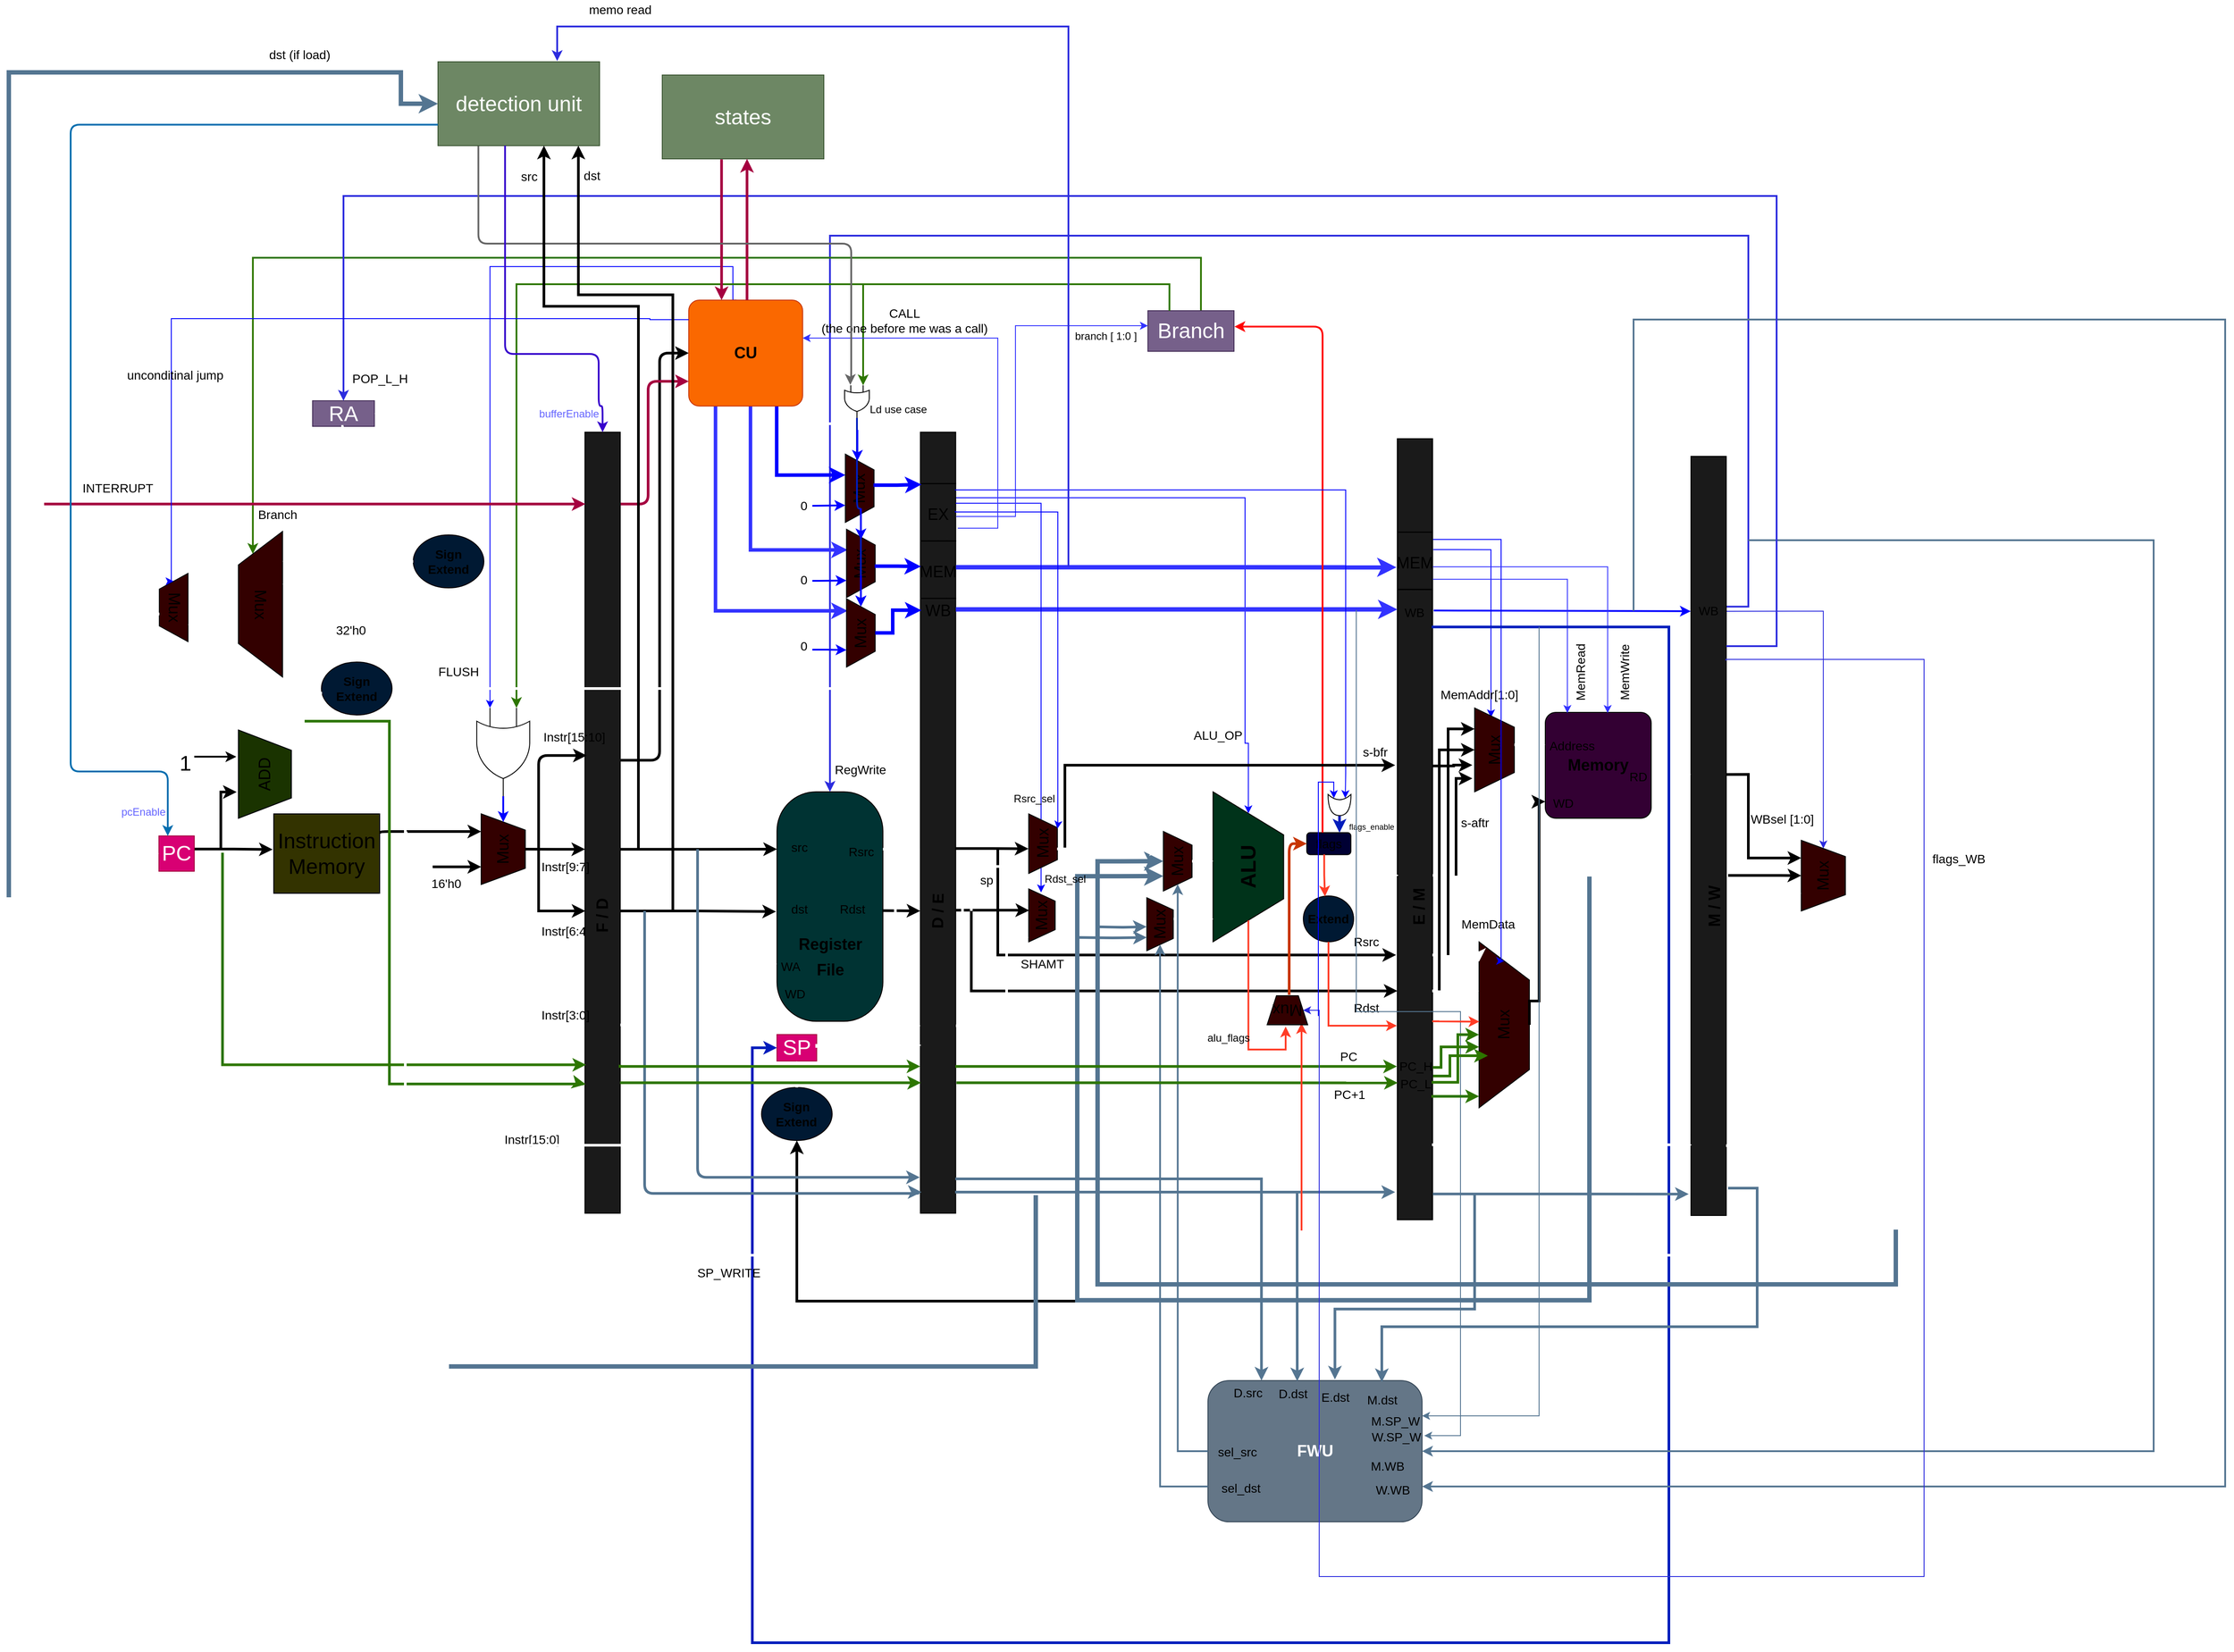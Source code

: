 <mxfile>
    <diagram id="hN2imFUbjWq815YW1i8x" name="Page-1">
        <mxGraphModel dx="1957" dy="1016" grid="0" gridSize="10" guides="0" tooltips="0" connect="1" arrows="1" fold="1" page="0" pageScale="1" pageWidth="850" pageHeight="1100" background="none" math="0" shadow="0">
            <root>
                <mxCell id="0"/>
                <mxCell id="1" parent="0"/>
                <mxCell id="GlmsrG5sMG7XwUcal3Ds-116" style="edgeStyle=orthogonalEdgeStyle;rounded=0;orthogonalLoop=1;jettySize=auto;html=1;shadow=0;strokeColor=#2C2CDE;fontSize=18;entryX=0.5;entryY=0;entryDx=0;entryDy=0;strokeWidth=2;exitX=0.802;exitY=1;exitDx=0;exitDy=0;exitPerimeter=0;" parent="1" source="GlmsrG5sMG7XwUcal3Ds-90" target="GlmsrG5sMG7XwUcal3Ds-24" edge="1">
                    <mxGeometry relative="1" as="geometry">
                        <Array as="points">
                            <mxPoint x="710" y="165"/>
                            <mxPoint x="710" y="-255"/>
                            <mxPoint x="-330" y="-255"/>
                        </Array>
                        <mxPoint x="697" y="165" as="sourcePoint"/>
                        <mxPoint x="-310" y="370" as="targetPoint"/>
                    </mxGeometry>
                </mxCell>
                <mxCell id="27" style="edgeStyle=orthogonalEdgeStyle;html=1;strokeWidth=3;exitX=1;exitY=0.25;exitDx=0;exitDy=0;entryX=0.75;entryY=0;entryDx=0;entryDy=0;" parent="1" source="GlmsrG5sMG7XwUcal3Ds-13" target="45" edge="1">
                    <mxGeometry relative="1" as="geometry">
                        <mxPoint x="-790" y="580" as="targetPoint"/>
                        <Array as="points">
                            <mxPoint x="-840" y="420"/>
                        </Array>
                        <mxPoint x="-620" y="410" as="sourcePoint"/>
                    </mxGeometry>
                </mxCell>
                <mxCell id="GlmsrG5sMG7XwUcal3Ds-13" value="Instruction&lt;br&gt;Memory&lt;br&gt;" style="rounded=0;whiteSpace=wrap;html=1;fontSize=24;fillColor=#333300;shadow=0;" parent="1" vertex="1">
                    <mxGeometry x="-960" y="400" width="120" height="90" as="geometry"/>
                </mxCell>
                <mxCell id="GlmsrG5sMG7XwUcal3Ds-14" style="edgeStyle=orthogonalEdgeStyle;rounded=0;orthogonalLoop=1;jettySize=auto;html=1;fontSize=24;shadow=0;strokeWidth=3;entryX=0.297;entryY=1.033;entryDx=0;entryDy=0;entryPerimeter=0;" parent="1" target="GlmsrG5sMG7XwUcal3Ds-30" edge="1">
                    <mxGeometry relative="1" as="geometry">
                        <mxPoint x="-1019.91" y="440" as="sourcePoint"/>
                        <mxPoint x="-1009.91" y="375" as="targetPoint"/>
                        <Array as="points">
                            <mxPoint x="-1019.91" y="375"/>
                        </Array>
                    </mxGeometry>
                </mxCell>
                <mxCell id="GlmsrG5sMG7XwUcal3Ds-15" style="edgeStyle=orthogonalEdgeStyle;rounded=0;orthogonalLoop=1;jettySize=auto;html=1;fontSize=24;shadow=0;strokeWidth=2;entryX=0.697;entryY=1.04;entryDx=0;entryDy=0;entryPerimeter=0;" parent="1" source="GlmsrG5sMG7XwUcal3Ds-16" target="GlmsrG5sMG7XwUcal3Ds-30" edge="1">
                    <mxGeometry relative="1" as="geometry">
                        <mxPoint x="-1009.91" y="335" as="targetPoint"/>
                        <Array as="points">
                            <mxPoint x="-1029.91" y="335"/>
                        </Array>
                    </mxGeometry>
                </mxCell>
                <mxCell id="GlmsrG5sMG7XwUcal3Ds-16" value="1" style="text;html=1;strokeColor=none;fillColor=none;align=center;verticalAlign=middle;whiteSpace=wrap;rounded=0;fontSize=24;shadow=0;" parent="1" vertex="1">
                    <mxGeometry x="-1069.91" y="330" width="19.91" height="25" as="geometry"/>
                </mxCell>
                <mxCell id="GlmsrG5sMG7XwUcal3Ds-17" style="edgeStyle=orthogonalEdgeStyle;rounded=0;orthogonalLoop=1;jettySize=auto;html=1;fontSize=24;shadow=0;strokeWidth=3;entryX=-0.01;entryY=0.448;entryDx=0;entryDy=0;entryPerimeter=0;exitX=0.992;exitY=0.373;exitDx=0;exitDy=0;exitPerimeter=0;" parent="1" source="GlmsrG5sMG7XwUcal3Ds-18" target="GlmsrG5sMG7XwUcal3Ds-13" edge="1">
                    <mxGeometry relative="1" as="geometry">
                        <Array as="points"/>
                        <mxPoint x="-1029.91" y="440" as="sourcePoint"/>
                        <mxPoint x="-919.91" y="440" as="targetPoint"/>
                    </mxGeometry>
                </mxCell>
                <mxCell id="GlmsrG5sMG7XwUcal3Ds-18" value="PC" style="rounded=0;whiteSpace=wrap;html=1;fontSize=24;fillColor=#d80073;shadow=0;fontColor=#ffffff;strokeColor=#A50040;" parent="1" vertex="1">
                    <mxGeometry x="-1090" y="425" width="40" height="40" as="geometry"/>
                </mxCell>
                <mxCell id="GlmsrG5sMG7XwUcal3Ds-20" style="edgeStyle=orthogonalEdgeStyle;rounded=0;orthogonalLoop=1;jettySize=auto;html=1;fontSize=24;entryX=0;entryY=0.25;entryDx=0;entryDy=0;shadow=0;exitX=0.466;exitY=0.997;exitDx=0;exitDy=0;exitPerimeter=0;strokeWidth=3;" parent="1" source="WDpgufmApOgBnWALHM8Q-29" target="GlmsrG5sMG7XwUcal3Ds-24" edge="1">
                    <mxGeometry relative="1" as="geometry">
                        <mxPoint x="-430" y="440" as="sourcePoint"/>
                        <Array as="points"/>
                    </mxGeometry>
                </mxCell>
                <mxCell id="GlmsrG5sMG7XwUcal3Ds-21" style="edgeStyle=orthogonalEdgeStyle;rounded=0;orthogonalLoop=1;jettySize=auto;html=1;fontSize=14;shadow=0;exitX=0.388;exitY=1.008;exitDx=0;exitDy=0;exitPerimeter=0;strokeWidth=3;entryX=0.593;entryY=0.983;entryDx=0;entryDy=0;entryPerimeter=0;" parent="1" source="GlmsrG5sMG7XwUcal3Ds-105" target="GlmsrG5sMG7XwUcal3Ds-84" edge="1">
                    <mxGeometry relative="1" as="geometry">
                        <mxPoint x="-120" y="480" as="targetPoint"/>
                        <Array as="points">
                            <mxPoint x="-120" y="509"/>
                        </Array>
                        <mxPoint x="-270" y="509" as="sourcePoint"/>
                    </mxGeometry>
                </mxCell>
                <mxCell id="GlmsrG5sMG7XwUcal3Ds-24" value="" style="rounded=1;whiteSpace=wrap;html=1;fontSize=18;arcSize=37;fillColor=#003333;shadow=0;" parent="1" vertex="1">
                    <mxGeometry x="-390.09" y="375" width="120" height="260" as="geometry"/>
                </mxCell>
                <mxCell id="GlmsrG5sMG7XwUcal3Ds-25" style="edgeStyle=orthogonalEdgeStyle;rounded=0;orthogonalLoop=1;jettySize=auto;html=1;exitX=0.581;exitY=1.004;exitDx=0;exitDy=0;entryX=0.75;entryY=0;entryDx=0;entryDy=0;fontSize=24;shadow=0;exitPerimeter=0;strokeWidth=3;" parent="1" source="GlmsrG5sMG7XwUcal3Ds-90" target="GlmsrG5sMG7XwUcal3Ds-72" edge="1">
                    <mxGeometry relative="1" as="geometry">
                        <mxPoint x="609.82" y="440" as="targetPoint"/>
                        <mxPoint x="499.82" y="350" as="sourcePoint"/>
                        <Array as="points">
                            <mxPoint x="710" y="355"/>
                            <mxPoint x="710" y="450"/>
                        </Array>
                    </mxGeometry>
                </mxCell>
                <mxCell id="GlmsrG5sMG7XwUcal3Ds-27" value="&lt;b&gt;Memory&lt;/b&gt;" style="rounded=1;whiteSpace=wrap;html=1;fontSize=18;arcSize=10;fillColor=#330033;shadow=0;" parent="1" vertex="1">
                    <mxGeometry x="480" y="285" width="120" height="120" as="geometry"/>
                </mxCell>
                <mxCell id="GlmsrG5sMG7XwUcal3Ds-28" value="&lt;b&gt;&lt;font style=&quot;font-size: 24px;&quot;&gt;ALU&lt;/font&gt;&lt;/b&gt;" style="verticalLabelPosition=middle;verticalAlign=middle;html=1;shape=trapezoid;perimeter=trapezoidPerimeter;whiteSpace=wrap;size=0.287;arcSize=10;flipV=1;labelPosition=center;align=center;fontSize=18;rotation=-90;fillColor=#00331A;shadow=0;" parent="1" vertex="1">
                    <mxGeometry x="58.75" y="420" width="170" height="80" as="geometry"/>
                </mxCell>
                <mxCell id="GlmsrG5sMG7XwUcal3Ds-29" style="edgeStyle=orthogonalEdgeStyle;rounded=0;orthogonalLoop=1;jettySize=auto;html=1;exitX=0.5;exitY=1;exitDx=0;exitDy=0;entryX=0.75;entryY=0;entryDx=0;entryDy=0;strokeColor=#FFFFFF;fontSize=14;fillColor=#000000;shadow=0;strokeWidth=3;" parent="1" source="GlmsrG5sMG7XwUcal3Ds-30" target="GlmsrG5sMG7XwUcal3Ds-61" edge="1">
                    <mxGeometry relative="1" as="geometry"/>
                </mxCell>
                <mxCell id="GlmsrG5sMG7XwUcal3Ds-30" value="ADD" style="verticalLabelPosition=middle;verticalAlign=middle;html=1;shape=trapezoid;perimeter=trapezoidPerimeter;whiteSpace=wrap;size=0.23;arcSize=10;flipV=1;labelPosition=center;align=center;fontSize=18;rotation=-90;fillColor=#1A3300;shadow=0;" parent="1" vertex="1">
                    <mxGeometry x="-1020" y="325" width="100" height="60" as="geometry"/>
                </mxCell>
                <mxCell id="GlmsrG5sMG7XwUcal3Ds-31" style="edgeStyle=orthogonalEdgeStyle;rounded=0;orthogonalLoop=1;jettySize=auto;html=1;exitX=0.5;exitY=1;exitDx=0;exitDy=0;fontSize=24;shadow=0;strokeWidth=3;entryX=0.001;entryY=0.865;entryDx=0;entryDy=0;entryPerimeter=0;fillColor=#60a917;strokeColor=#FFFFFF;" parent="1" source="GlmsrG5sMG7XwUcal3Ds-72" target="GlmsrG5sMG7XwUcal3Ds-24" edge="1">
                    <mxGeometry relative="1" as="geometry">
                        <mxPoint x="559.91" y="460" as="sourcePoint"/>
                        <Array as="points">
                            <mxPoint x="880" y="470"/>
                            <mxPoint x="880" y="870"/>
                            <mxPoint x="-440" y="870"/>
                            <mxPoint x="-440" y="600"/>
                        </Array>
                        <mxPoint x="-440" y="600" as="targetPoint"/>
                    </mxGeometry>
                </mxCell>
                <mxCell id="GlmsrG5sMG7XwUcal3Ds-32" value="&lt;font style=&quot;font-size: 14px;&quot;&gt;Rsrc&lt;/font&gt;" style="text;html=1;align=center;verticalAlign=middle;resizable=0;points=[];autosize=1;strokeColor=none;fillColor=none;fontSize=24;shadow=0;" parent="1" vertex="1">
                    <mxGeometry x="-320.09" y="420" width="50" height="40" as="geometry"/>
                </mxCell>
                <mxCell id="GlmsrG5sMG7XwUcal3Ds-33" style="edgeStyle=orthogonalEdgeStyle;rounded=0;orthogonalLoop=1;jettySize=auto;html=1;fontSize=18;entryX=0.339;entryY=-0.034;entryDx=0;entryDy=0;entryPerimeter=0;shadow=0;strokeWidth=3;" parent="1" target="GlmsrG5sMG7XwUcal3Ds-92" edge="1">
                    <mxGeometry relative="1" as="geometry">
                        <mxPoint x="-140" y="440" as="sourcePoint"/>
                        <mxPoint x="59.91" y="560" as="targetPoint"/>
                        <Array as="points">
                            <mxPoint x="-140" y="560"/>
                        </Array>
                    </mxGeometry>
                </mxCell>
                <mxCell id="GlmsrG5sMG7XwUcal3Ds-34" style="edgeStyle=orthogonalEdgeStyle;rounded=0;orthogonalLoop=1;jettySize=auto;html=1;fontSize=18;entryX=0.293;entryY=0.006;entryDx=0;entryDy=0;entryPerimeter=0;shadow=0;strokeWidth=3;" parent="1" target="GlmsrG5sMG7XwUcal3Ds-92" edge="1">
                    <mxGeometry relative="1" as="geometry">
                        <mxPoint x="-170" y="510" as="sourcePoint"/>
                        <mxPoint x="62.91" y="600" as="targetPoint"/>
                        <Array as="points">
                            <mxPoint x="-170" y="510"/>
                            <mxPoint x="-170" y="601"/>
                        </Array>
                    </mxGeometry>
                </mxCell>
                <mxCell id="GlmsrG5sMG7XwUcal3Ds-38" value="&lt;font style=&quot;font-size: 14px;&quot;&gt;Address&lt;/font&gt;" style="text;html=1;align=center;verticalAlign=middle;resizable=0;points=[];autosize=1;strokeColor=none;fillColor=none;fontSize=24;shadow=0;" parent="1" vertex="1">
                    <mxGeometry x="474.91" y="300" width="70" height="40" as="geometry"/>
                </mxCell>
                <mxCell id="GlmsrG5sMG7XwUcal3Ds-39" value="&lt;font style=&quot;font-size: 14px;&quot;&gt;WD&lt;/font&gt;" style="text;html=1;align=center;verticalAlign=middle;resizable=0;points=[];autosize=1;strokeColor=none;fillColor=none;fontSize=24;shadow=0;" parent="1" vertex="1">
                    <mxGeometry x="474.91" y="365" width="50" height="40" as="geometry"/>
                </mxCell>
                <mxCell id="GlmsrG5sMG7XwUcal3Ds-40" value="&lt;font style=&quot;font-size: 14px;&quot;&gt;Rdst&lt;/font&gt;" style="text;html=1;align=center;verticalAlign=middle;resizable=0;points=[];autosize=1;strokeColor=none;fillColor=none;fontSize=24;shadow=0;" parent="1" vertex="1">
                    <mxGeometry x="-330.09" y="485" width="50" height="40" as="geometry"/>
                </mxCell>
                <mxCell id="GlmsrG5sMG7XwUcal3Ds-41" value="&lt;font style=&quot;&quot;&gt;&lt;font style=&quot;font-size: 18px;&quot;&gt;&lt;b&gt;Register&lt;br&gt;&lt;font style=&quot;&quot;&gt;File&lt;/font&gt;&lt;/b&gt;&lt;/font&gt;&lt;br&gt;&lt;/font&gt;" style="text;html=1;align=center;verticalAlign=middle;resizable=0;points=[];autosize=1;strokeColor=none;fillColor=none;fontSize=24;shadow=0;" parent="1" vertex="1">
                    <mxGeometry x="-380.09" y="525" width="100" height="70" as="geometry"/>
                </mxCell>
                <mxCell id="GlmsrG5sMG7XwUcal3Ds-42" value="&lt;font style=&quot;font-size: 14px;&quot;&gt;WD&lt;br&gt;&lt;br&gt;&lt;/font&gt;" style="text;html=1;align=center;verticalAlign=middle;resizable=0;points=[];autosize=1;strokeColor=none;fillColor=none;fontSize=24;shadow=0;" parent="1" vertex="1">
                    <mxGeometry x="-395.09" y="580" width="50" height="70" as="geometry"/>
                </mxCell>
                <mxCell id="GlmsrG5sMG7XwUcal3Ds-43" style="edgeStyle=orthogonalEdgeStyle;rounded=0;orthogonalLoop=1;jettySize=auto;html=1;strokeColor=#2D7600;fontSize=14;fillColor=#60a917;shadow=0;exitX=0.616;exitY=0.011;exitDx=0;exitDy=0;exitPerimeter=0;strokeWidth=2;entryX=0;entryY=0.75;entryDx=0;entryDy=0;" parent="1" source="18" target="GlmsrG5sMG7XwUcal3Ds-61" edge="1">
                    <mxGeometry relative="1" as="geometry">
                        <Array as="points">
                            <mxPoint x="90" y="-230"/>
                            <mxPoint x="-984" y="-230"/>
                        </Array>
                        <mxPoint x="90" y="-174" as="sourcePoint"/>
                        <mxPoint x="-980" y="89" as="targetPoint"/>
                    </mxGeometry>
                </mxCell>
                <mxCell id="GlmsrG5sMG7XwUcal3Ds-49" value="&lt;font style=&quot;font-size: 14px&quot;&gt;Instr[6:4]&lt;/font&gt;" style="text;html=1;align=center;verticalAlign=middle;resizable=0;points=[];autosize=1;strokeColor=none;fillColor=none;fontSize=24;shadow=0;" parent="1" vertex="1">
                    <mxGeometry x="-665.09" y="510" width="70" height="40" as="geometry"/>
                </mxCell>
                <mxCell id="GlmsrG5sMG7XwUcal3Ds-51" value="&lt;font style=&quot;font-size: 14px;&quot;&gt;WA&lt;/font&gt;" style="text;html=1;align=center;verticalAlign=middle;resizable=0;points=[];autosize=1;strokeColor=none;fillColor=none;fontSize=24;shadow=0;" parent="1" vertex="1">
                    <mxGeometry x="-400" y="550" width="50" height="40" as="geometry"/>
                </mxCell>
                <mxCell id="GlmsrG5sMG7XwUcal3Ds-52" style="edgeStyle=orthogonalEdgeStyle;rounded=0;orthogonalLoop=1;jettySize=auto;html=1;strokeColor=#FFFFFF;fontSize=14;fillColor=#000000;entryX=0.4;entryY=0.017;entryDx=0;entryDy=0;shadow=0;strokeWidth=3;entryPerimeter=0;" parent="1" target="GlmsrG5sMG7XwUcal3Ds-54" edge="1">
                    <mxGeometry relative="1" as="geometry">
                        <mxPoint x="-170" y="510" as="sourcePoint"/>
                        <Array as="points">
                            <mxPoint x="-170" y="-42"/>
                            <mxPoint x="-770" y="-42"/>
                        </Array>
                    </mxGeometry>
                </mxCell>
                <mxCell id="GlmsrG5sMG7XwUcal3Ds-54" value="&lt;b&gt;Sign &lt;/b&gt;&lt;br&gt;&lt;b&gt;Extend&lt;/b&gt;" style="ellipse;whiteSpace=wrap;html=1;fontSize=14;fillColor=#001933;shadow=0;" parent="1" vertex="1">
                    <mxGeometry x="-802" y="84" width="80" height="60" as="geometry"/>
                </mxCell>
                <mxCell id="GlmsrG5sMG7XwUcal3Ds-55" style="edgeStyle=orthogonalEdgeStyle;rounded=0;orthogonalLoop=1;jettySize=auto;html=1;fontSize=14;shadow=0;strokeWidth=3;exitX=0.466;exitY=0.005;exitDx=0;exitDy=0;exitPerimeter=0;entryX=0.5;entryY=1;entryDx=0;entryDy=0;endArrow=none;endFill=0;startArrow=classic;startFill=1;" parent="1" source="WDpgufmApOgBnWALHM8Q-29" target="45" edge="1">
                    <mxGeometry relative="1" as="geometry">
                        <Array as="points"/>
                        <mxPoint x="-520" y="440" as="sourcePoint"/>
                        <mxPoint x="-620" y="640" as="targetPoint"/>
                    </mxGeometry>
                </mxCell>
                <mxCell id="GlmsrG5sMG7XwUcal3Ds-58" value="&lt;font style=&quot;font-size: 14px&quot;&gt;Instr[15:0]&lt;/font&gt;" style="text;html=1;align=center;verticalAlign=middle;resizable=0;points=[];autosize=1;strokeColor=none;fillColor=none;fontSize=24;shadow=0;" parent="1" vertex="1">
                    <mxGeometry x="-703.59" y="747" width="72" height="37" as="geometry"/>
                </mxCell>
                <mxCell id="GlmsrG5sMG7XwUcal3Ds-60" style="edgeStyle=orthogonalEdgeStyle;rounded=0;orthogonalLoop=1;jettySize=auto;html=1;exitX=0.5;exitY=1;exitDx=0;exitDy=0;strokeColor=#FFFFFF;fontSize=14;fillColor=#000000;shadow=0;strokeWidth=3;entryX=0.439;entryY=1.008;entryDx=0;entryDy=0;entryPerimeter=0;" parent="1" source="GlmsrG5sMG7XwUcal3Ds-61" target="203" edge="1">
                    <mxGeometry relative="1" as="geometry">
                        <mxPoint x="-1029" y="163" as="targetPoint"/>
                    </mxGeometry>
                </mxCell>
                <mxCell id="GlmsrG5sMG7XwUcal3Ds-61" value="Mux&lt;br&gt;" style="verticalLabelPosition=middle;verticalAlign=middle;html=1;shape=trapezoid;perimeter=trapezoidPerimeter;whiteSpace=wrap;size=0.23;arcSize=10;flipV=1;labelPosition=center;align=center;fontSize=18;rotation=90;fillColor=#330000;shadow=0;" parent="1" vertex="1">
                    <mxGeometry x="-1057.5" y="137.5" width="165" height="50" as="geometry"/>
                </mxCell>
                <mxCell id="GlmsrG5sMG7XwUcal3Ds-64" value="flags" style="rounded=1;whiteSpace=wrap;html=1;fontSize=14;fillColor=#000033;shadow=0;" parent="1" vertex="1">
                    <mxGeometry x="209.9" y="421.25" width="50" height="25" as="geometry"/>
                </mxCell>
                <mxCell id="GlmsrG5sMG7XwUcal3Ds-65" value="Branch" style="text;html=1;align=center;verticalAlign=middle;resizable=0;points=[];autosize=1;strokeColor=none;fillColor=none;fontSize=14;shadow=0;" parent="1" vertex="1">
                    <mxGeometry x="-991" y="46" width="70" height="30" as="geometry"/>
                </mxCell>
                <mxCell id="GlmsrG5sMG7XwUcal3Ds-66" style="edgeStyle=orthogonalEdgeStyle;rounded=0;orthogonalLoop=1;jettySize=auto;html=1;entryX=0.887;entryY=0.588;entryDx=0;entryDy=0;strokeColor=#0000FF;fontSize=14;fillColor=#000000;shadow=0;exitX=0.858;exitY=1.018;exitDx=0;exitDy=0;exitPerimeter=0;entryPerimeter=0;" parent="1" source="GlmsrG5sMG7XwUcal3Ds-92" target="GlmsrG5sMG7XwUcal3Ds-67" edge="1">
                    <mxGeometry relative="1" as="geometry">
                        <Array as="points">
                            <mxPoint x="419" y="101"/>
                        </Array>
                        <mxPoint x="200" y="80" as="sourcePoint"/>
                    </mxGeometry>
                </mxCell>
                <mxCell id="GlmsrG5sMG7XwUcal3Ds-67" value="Mux&lt;br&gt;" style="verticalLabelPosition=middle;verticalAlign=middle;html=1;shape=trapezoid;perimeter=trapezoidPerimeter;whiteSpace=wrap;size=0.23;arcSize=10;flipV=1;labelPosition=center;align=center;fontSize=18;rotation=-90;fillColor=#330000;shadow=0;" parent="1" vertex="1">
                    <mxGeometry x="375" y="305" width="95" height="45" as="geometry"/>
                </mxCell>
                <mxCell id="GlmsrG5sMG7XwUcal3Ds-69" value="Mux&lt;br&gt;" style="verticalLabelPosition=middle;verticalAlign=middle;html=1;shape=trapezoid;perimeter=trapezoidPerimeter;whiteSpace=wrap;size=0.23;arcSize=10;flipV=1;labelPosition=center;align=center;fontSize=18;rotation=-90;fillColor=#330000;shadow=0;" parent="1" vertex="1">
                    <mxGeometry x="339.5" y="610.5" width="188" height="57" as="geometry"/>
                </mxCell>
                <mxCell id="GlmsrG5sMG7XwUcal3Ds-70" style="edgeStyle=orthogonalEdgeStyle;rounded=0;orthogonalLoop=1;jettySize=auto;html=1;strokeColor=#0000FF;fontSize=14;fillColor=#000000;shadow=0;strokeWidth=2;exitX=0.78;exitY=1.03;exitDx=0;exitDy=0;exitPerimeter=0;entryX=0.796;entryY=-0.006;entryDx=0;entryDy=0;entryPerimeter=0;" parent="1" source="GlmsrG5sMG7XwUcal3Ds-92" target="GlmsrG5sMG7XwUcal3Ds-90" edge="1">
                    <mxGeometry relative="1" as="geometry">
                        <Array as="points">
                            <mxPoint x="400" y="170"/>
                        </Array>
                        <mxPoint x="624" y="170" as="targetPoint"/>
                        <mxPoint x="390" y="175" as="sourcePoint"/>
                    </mxGeometry>
                </mxCell>
                <mxCell id="GlmsrG5sMG7XwUcal3Ds-71" style="edgeStyle=orthogonalEdgeStyle;rounded=0;orthogonalLoop=1;jettySize=auto;html=1;entryX=1;entryY=0.5;entryDx=0;entryDy=0;shadow=0;strokeColor=#2C2CDE;fontSize=18;exitX=0.796;exitY=1;exitDx=0;exitDy=0;exitPerimeter=0;" parent="1" source="GlmsrG5sMG7XwUcal3Ds-90" target="GlmsrG5sMG7XwUcal3Ds-72" edge="1">
                    <mxGeometry relative="1" as="geometry">
                        <Array as="points">
                            <mxPoint x="795" y="170"/>
                        </Array>
                        <mxPoint x="693" y="170" as="sourcePoint"/>
                    </mxGeometry>
                </mxCell>
                <mxCell id="GlmsrG5sMG7XwUcal3Ds-72" value="Mux&lt;br&gt;" style="verticalLabelPosition=middle;verticalAlign=middle;html=1;shape=trapezoid;perimeter=trapezoidPerimeter;whiteSpace=wrap;size=0.23;arcSize=10;flipV=1;labelPosition=center;align=center;fontSize=18;rotation=-90;fillColor=#330000;movable=1;resizable=1;rotatable=1;deletable=1;editable=1;connectable=1;shadow=0;" parent="1" vertex="1">
                    <mxGeometry x="754.91" y="445" width="80" height="50" as="geometry"/>
                </mxCell>
                <mxCell id="GlmsrG5sMG7XwUcal3Ds-73" value="MemAddr[1:0]" style="text;html=1;align=center;verticalAlign=middle;resizable=0;points=[];autosize=1;strokeColor=none;fillColor=none;fontSize=14;shadow=0;" parent="1" vertex="1">
                    <mxGeometry x="355" y="255" width="100" height="20" as="geometry"/>
                </mxCell>
                <mxCell id="GlmsrG5sMG7XwUcal3Ds-74" value="WBsel [1:0]" style="text;html=1;align=center;verticalAlign=middle;resizable=1;points=[];autosize=1;strokeColor=none;fillColor=none;fontSize=14;movable=1;rotatable=1;deletable=1;editable=1;connectable=1;shadow=0;" parent="1" vertex="1">
                    <mxGeometry x="703" y="396" width="90" height="20" as="geometry"/>
                </mxCell>
                <mxCell id="GlmsrG5sMG7XwUcal3Ds-75" value="MemData&lt;br&gt;" style="text;html=1;align=center;verticalAlign=middle;resizable=0;points=[];autosize=1;strokeColor=none;fillColor=none;fontSize=14;shadow=0;" parent="1" vertex="1">
                    <mxGeometry x="374.77" y="510" width="80" height="30" as="geometry"/>
                </mxCell>
                <mxCell id="GlmsrG5sMG7XwUcal3Ds-76" value="RegWrite" style="text;html=1;align=center;verticalAlign=middle;resizable=0;points=[];autosize=1;strokeColor=none;fillColor=none;fontSize=14;shadow=0;" parent="1" vertex="1">
                    <mxGeometry x="-336.42" y="335" width="80" height="30" as="geometry"/>
                </mxCell>
                <mxCell id="GlmsrG5sMG7XwUcal3Ds-77" value="MemRead&lt;br&gt;" style="text;html=1;align=center;verticalAlign=middle;resizable=0;points=[];autosize=1;strokeColor=none;fillColor=none;fontSize=14;rotation=-90;shadow=0;" parent="1" vertex="1">
                    <mxGeometry x="474.91" y="225" width="90" height="30" as="geometry"/>
                </mxCell>
                <mxCell id="GlmsrG5sMG7XwUcal3Ds-78" value="MemWrite&lt;br&gt;" style="text;html=1;align=center;verticalAlign=middle;resizable=0;points=[];autosize=1;strokeColor=none;fillColor=none;fontSize=14;rotation=-90;shadow=0;" parent="1" vertex="1">
                    <mxGeometry x="524.91" y="225" width="90" height="30" as="geometry"/>
                </mxCell>
                <mxCell id="GlmsrG5sMG7XwUcal3Ds-79" style="edgeStyle=orthogonalEdgeStyle;rounded=0;orthogonalLoop=1;jettySize=auto;html=1;strokeColor=#0000FF;fontSize=14;fillColor=#000000;shadow=0;entryX=1;entryY=0.5;entryDx=0;entryDy=0;startArrow=none;exitX=0.916;exitY=0.993;exitDx=0;exitDy=0;exitPerimeter=0;" parent="1" source="GlmsrG5sMG7XwUcal3Ds-105" target="GlmsrG5sMG7XwUcal3Ds-28" edge="1">
                    <mxGeometry relative="1" as="geometry">
                        <mxPoint x="20" y="40" as="sourcePoint"/>
                        <mxPoint x="30" y="400" as="targetPoint"/>
                        <Array as="points">
                            <mxPoint x="140" y="42"/>
                            <mxPoint x="140" y="320"/>
                            <mxPoint x="144" y="320"/>
                        </Array>
                    </mxGeometry>
                </mxCell>
                <mxCell id="GlmsrG5sMG7XwUcal3Ds-83" style="edgeStyle=orthogonalEdgeStyle;rounded=0;orthogonalLoop=1;jettySize=auto;html=1;exitX=0.5;exitY=1;exitDx=0;exitDy=0;entryX=0.658;entryY=0.992;entryDx=0;entryDy=0;entryPerimeter=0;strokeColor=#FFFFFF;fontSize=14;fillColor=#000000;shadow=0;strokeWidth=3;" parent="1" source="GlmsrG5sMG7XwUcal3Ds-84" target="107" edge="1">
                    <mxGeometry relative="1" as="geometry"/>
                </mxCell>
                <mxCell id="GlmsrG5sMG7XwUcal3Ds-84" value="Mux&lt;br&gt;" style="verticalLabelPosition=middle;verticalAlign=middle;html=1;shape=trapezoid;perimeter=trapezoidPerimeter;whiteSpace=wrap;size=0.23;arcSize=10;flipV=1;labelPosition=center;align=center;fontSize=18;rotation=-90;fillColor=#330000;shadow=0;" parent="1" vertex="1">
                    <mxGeometry x="-120" y="500" width="60" height="30" as="geometry"/>
                </mxCell>
                <mxCell id="GlmsrG5sMG7XwUcal3Ds-85" value="SHAMT" style="text;html=1;align=center;verticalAlign=middle;resizable=0;points=[];autosize=1;strokeColor=none;fillColor=none;fontSize=14;shadow=0;" parent="1" vertex="1">
                    <mxGeometry x="-120" y="560" width="60" height="20" as="geometry"/>
                </mxCell>
                <mxCell id="GlmsrG5sMG7XwUcal3Ds-88" style="edgeStyle=orthogonalEdgeStyle;rounded=0;orthogonalLoop=1;jettySize=auto;html=1;exitX=0.21;exitY=1.046;exitDx=0;exitDy=0;shadow=0;strokeColor=#FFFFFF;fontSize=18;strokeWidth=3;entryX=0.117;entryY=1.009;entryDx=0;entryDy=0;exitPerimeter=0;entryPerimeter=0;" parent="1" source="GlmsrG5sMG7XwUcal3Ds-105" target="57" edge="1">
                    <mxGeometry relative="1" as="geometry">
                        <Array as="points">
                            <mxPoint x="-186" y="665"/>
                            <mxPoint x="-180" y="665"/>
                            <mxPoint x="-180" y="460"/>
                        </Array>
                        <mxPoint x="160" y="320" as="targetPoint"/>
                    </mxGeometry>
                </mxCell>
                <mxCell id="GlmsrG5sMG7XwUcal3Ds-89" value="SP" style="rounded=0;whiteSpace=wrap;html=1;fontSize=24;fillColor=#d80073;shadow=0;fontColor=#ffffff;strokeColor=#A50040;" parent="1" vertex="1">
                    <mxGeometry x="-390.09" y="650" width="45" height="30" as="geometry"/>
                </mxCell>
                <mxCell id="GlmsrG5sMG7XwUcal3Ds-90" value="" style="rounded=0;whiteSpace=wrap;html=1;fontSize=18;fillColor=#1A1A1A;rotation=-90;shadow=0;" parent="1" vertex="1">
                    <mxGeometry x="235" y="405" width="860" height="40" as="geometry"/>
                </mxCell>
                <mxCell id="GlmsrG5sMG7XwUcal3Ds-92" value="" style="rounded=0;whiteSpace=wrap;html=1;fontSize=18;fillColor=#1A1A1A;rotation=-90;shadow=0;" parent="1" vertex="1">
                    <mxGeometry x="-110.0" y="397.43" width="884.86" height="40" as="geometry"/>
                </mxCell>
                <mxCell id="GlmsrG5sMG7XwUcal3Ds-93" value="&lt;font style=&quot;font-size: 14px;&quot;&gt;WB&lt;/font&gt;" style="text;html=1;strokeColor=none;fillColor=none;align=center;verticalAlign=middle;whiteSpace=wrap;rounded=0;movable=1;resizable=1;rotatable=1;deletable=1;editable=1;connectable=1;shadow=0;" parent="1" vertex="1">
                    <mxGeometry x="635.0" y="155" width="60" height="30" as="geometry"/>
                </mxCell>
                <mxCell id="GlmsrG5sMG7XwUcal3Ds-96" value="&lt;font style=&quot;font-size: 14px;&quot;&gt;_____&lt;br&gt;&lt;br&gt;WB&lt;/font&gt;" style="text;html=1;strokeColor=none;fillColor=none;align=center;verticalAlign=middle;whiteSpace=wrap;rounded=0;movable=1;resizable=1;rotatable=1;deletable=1;editable=1;connectable=1;shadow=0;" parent="1" vertex="1">
                    <mxGeometry x="307.43" y="130" width="50" height="50" as="geometry"/>
                </mxCell>
                <mxCell id="GlmsrG5sMG7XwUcal3Ds-99" value="" style="endArrow=classic;html=1;rounded=0;shadow=0;strokeColor=#FFFFFF;fontSize=10;exitX=0.444;exitY=-0.026;exitDx=0;exitDy=0;exitPerimeter=0;strokeWidth=3;entryX=0.441;entryY=0.034;entryDx=0;entryDy=0;entryPerimeter=0;" parent="1" source="GlmsrG5sMG7XwUcal3Ds-28" target="GlmsrG5sMG7XwUcal3Ds-92" edge="1">
                    <mxGeometry width="50" height="50" relative="1" as="geometry">
                        <mxPoint x="100" y="520" as="sourcePoint"/>
                        <mxPoint x="130" y="470" as="targetPoint"/>
                    </mxGeometry>
                </mxCell>
                <mxCell id="GlmsrG5sMG7XwUcal3Ds-100" value="" style="endArrow=classic;html=1;rounded=0;shadow=0;strokeColor=#FFFFFF;fontSize=10;exitX=0.441;exitY=1.003;exitDx=0;exitDy=0;exitPerimeter=0;entryX=0.444;entryY=-0.07;entryDx=0;entryDy=0;entryPerimeter=0;strokeWidth=3;" parent="1" source="GlmsrG5sMG7XwUcal3Ds-92" target="GlmsrG5sMG7XwUcal3Ds-90" edge="1">
                    <mxGeometry width="50" height="50" relative="1" as="geometry">
                        <mxPoint x="320.0" y="469" as="sourcePoint"/>
                        <mxPoint x="560" y="469" as="targetPoint"/>
                    </mxGeometry>
                </mxCell>
                <mxCell id="GlmsrG5sMG7XwUcal3Ds-103" value="" style="edgeStyle=segmentEdgeStyle;endArrow=classic;html=1;rounded=0;shadow=0;strokeColor=#FFFFFF;fontSize=10;fillColor=none;entryX=0.25;entryY=0;entryDx=0;entryDy=0;exitX=0.092;exitY=0.994;exitDx=0;exitDy=0;exitPerimeter=0;strokeWidth=3;" parent="1" source="GlmsrG5sMG7XwUcal3Ds-90" target="GlmsrG5sMG7XwUcal3Ds-72" edge="1">
                    <mxGeometry width="50" height="50" relative="1" as="geometry">
                        <mxPoint x="614.91" y="780" as="sourcePoint"/>
                        <mxPoint x="714.91" y="660" as="targetPoint"/>
                        <Array as="points">
                            <mxPoint x="705" y="776"/>
                            <mxPoint x="705" y="490"/>
                        </Array>
                    </mxGeometry>
                </mxCell>
                <mxCell id="GlmsrG5sMG7XwUcal3Ds-105" value="" style="rounded=0;whiteSpace=wrap;html=1;fontSize=18;fillColor=#1A1A1A;rotation=-90;shadow=0;" parent="1" vertex="1">
                    <mxGeometry x="-650.09" y="390" width="884.86" height="40" as="geometry"/>
                </mxCell>
                <mxCell id="GlmsrG5sMG7XwUcal3Ds-107" value="" style="edgeStyle=segmentEdgeStyle;endArrow=classic;html=1;rounded=0;shadow=0;strokeColor=#FFFFFF;fontSize=10;fillColor=none;entryX=0.466;entryY=-0.012;entryDx=0;entryDy=0;entryPerimeter=0;exitX=1;exitY=0.25;exitDx=0;exitDy=0;strokeWidth=3;" parent="1" source="GlmsrG5sMG7XwUcal3Ds-24" target="GlmsrG5sMG7XwUcal3Ds-105" edge="1">
                    <mxGeometry width="50" height="50" relative="1" as="geometry">
                        <mxPoint x="-250" y="390" as="sourcePoint"/>
                        <mxPoint x="-230" y="450" as="targetPoint"/>
                        <Array as="points">
                            <mxPoint x="-250" y="440"/>
                            <mxPoint x="-250" y="440"/>
                        </Array>
                    </mxGeometry>
                </mxCell>
                <mxCell id="GlmsrG5sMG7XwUcal3Ds-109" value="" style="edgeStyle=segmentEdgeStyle;endArrow=classic;html=1;rounded=0;shadow=0;strokeColor=#3333FF;fontSize=10;fillColor=none;entryX=0.836;entryY=-0.023;entryDx=0;entryDy=0;entryPerimeter=0;strokeWidth=5;exitX=0.827;exitY=1.006;exitDx=0;exitDy=0;exitPerimeter=0;" parent="1" source="GlmsrG5sMG7XwUcal3Ds-105" target="GlmsrG5sMG7XwUcal3Ds-92" edge="1">
                    <mxGeometry width="50" height="50" relative="1" as="geometry">
                        <mxPoint x="-180" y="120" as="sourcePoint"/>
                        <mxPoint x="-110" y="120" as="targetPoint"/>
                        <Array as="points"/>
                    </mxGeometry>
                </mxCell>
                <mxCell id="GlmsrG5sMG7XwUcal3Ds-110" value="" style="edgeStyle=segmentEdgeStyle;endArrow=classic;html=1;rounded=0;shadow=0;strokeColor=#3333FF;fontSize=10;fillColor=none;exitX=0.773;exitY=1.002;exitDx=0;exitDy=0;exitPerimeter=0;strokeWidth=5;entryX=0.781;entryY=0.002;entryDx=0;entryDy=0;entryPerimeter=0;" parent="1" source="GlmsrG5sMG7XwUcal3Ds-105" target="GlmsrG5sMG7XwUcal3Ds-92" edge="1">
                    <mxGeometry width="50" height="50" relative="1" as="geometry">
                        <mxPoint x="82.17" y="169.56" as="sourcePoint"/>
                        <mxPoint x="140" y="169" as="targetPoint"/>
                        <Array as="points"/>
                    </mxGeometry>
                </mxCell>
                <mxCell id="GlmsrG5sMG7XwUcal3Ds-111" value="" style="edgeStyle=segmentEdgeStyle;endArrow=classic;html=1;rounded=0;shadow=0;strokeColor=#3333FF;fontSize=10;fillColor=none;strokeWidth=4;entryX=0.823;entryY=0.959;entryDx=0;entryDy=0;entryPerimeter=0;exitX=0.235;exitY=0.995;exitDx=0;exitDy=0;exitPerimeter=0;" parent="1" source="147" target="95" edge="1">
                    <mxGeometry width="50" height="50" relative="1" as="geometry">
                        <mxPoint x="-460" y="-54" as="sourcePoint"/>
                        <mxPoint x="-330" y="170" as="targetPoint"/>
                        <Array as="points">
                            <mxPoint x="-460" y="170"/>
                        </Array>
                    </mxGeometry>
                </mxCell>
                <mxCell id="GlmsrG5sMG7XwUcal3Ds-115" value="" style="edgeStyle=segmentEdgeStyle;endArrow=classic;html=1;rounded=0;shadow=0;strokeColor=#FFFFFF;fontSize=10;fillColor=none;strokeWidth=3;exitX=0.086;exitY=1.022;exitDx=0;exitDy=0;exitPerimeter=0;entryX=0.095;entryY=-0.068;entryDx=0;entryDy=0;entryPerimeter=0;" parent="1" source="GlmsrG5sMG7XwUcal3Ds-105" target="GlmsrG5sMG7XwUcal3Ds-92" edge="1">
                    <mxGeometry width="50" height="50" relative="1" as="geometry">
                        <mxPoint x="-90" y="800" as="sourcePoint"/>
                        <mxPoint x="-50" y="780" as="targetPoint"/>
                        <Array as="points"/>
                    </mxGeometry>
                </mxCell>
                <mxCell id="GlmsrG5sMG7XwUcal3Ds-119" value="____&lt;br&gt;&lt;br&gt;MEM&lt;br&gt;____" style="text;html=1;align=center;verticalAlign=middle;resizable=0;points=[];autosize=1;strokeColor=none;fillColor=none;fontSize=18;shadow=0;" parent="1" vertex="1">
                    <mxGeometry x="-243.0" y="65" width="70" height="100" as="geometry"/>
                </mxCell>
                <mxCell id="GlmsrG5sMG7XwUcal3Ds-120" value="____&lt;br&gt;&lt;br&gt;MEM&lt;br&gt;____" style="text;html=1;align=center;verticalAlign=middle;resizable=0;points=[];autosize=1;strokeColor=none;fillColor=none;fontSize=18;shadow=0;" parent="1" vertex="1">
                    <mxGeometry x="297.43" y="55" width="70" height="100" as="geometry"/>
                </mxCell>
                <mxCell id="GlmsrG5sMG7XwUcal3Ds-129" style="edgeStyle=orthogonalEdgeStyle;rounded=0;orthogonalLoop=1;jettySize=auto;html=1;fontSize=18;shadow=0;strokeColor=#3333FF;exitX=0.82;exitY=1.007;exitDx=0;exitDy=0;exitPerimeter=0;entryX=0.209;entryY=0.006;entryDx=0;entryDy=0;entryPerimeter=0;" parent="1" source="GlmsrG5sMG7XwUcal3Ds-92" target="GlmsrG5sMG7XwUcal3Ds-27" edge="1">
                    <mxGeometry relative="1" as="geometry">
                        <mxPoint x="210" y="134" as="sourcePoint"/>
                        <mxPoint x="360" y="260" as="targetPoint"/>
                        <Array as="points">
                            <mxPoint x="505" y="134"/>
                        </Array>
                    </mxGeometry>
                </mxCell>
                <mxCell id="WDpgufmApOgBnWALHM8Q-4" style="edgeStyle=orthogonalEdgeStyle;rounded=0;orthogonalLoop=1;jettySize=auto;html=1;fontSize=18;shadow=0;strokeWidth=3;entryX=0;entryY=0.843;entryDx=0;entryDy=0;entryPerimeter=0;exitX=0.5;exitY=1;exitDx=0;exitDy=0;" parent="1" source="GlmsrG5sMG7XwUcal3Ds-69" target="GlmsrG5sMG7XwUcal3Ds-27" edge="1">
                    <mxGeometry relative="1" as="geometry">
                        <mxPoint x="345.09" y="576" as="sourcePoint"/>
                        <mxPoint x="350" y="370" as="targetPoint"/>
                        <Array as="points">
                            <mxPoint x="473" y="612"/>
                            <mxPoint x="473" y="386"/>
                        </Array>
                    </mxGeometry>
                </mxCell>
                <mxCell id="WDpgufmApOgBnWALHM8Q-13" value="&lt;span style=&quot;font-size: 14px;&quot;&gt;RD&lt;/span&gt;" style="text;html=1;align=center;verticalAlign=middle;resizable=0;points=[];autosize=1;strokeColor=none;fillColor=none;fontSize=24;shadow=0;" parent="1" vertex="1">
                    <mxGeometry x="564.91" y="335" width="40" height="40" as="geometry"/>
                </mxCell>
                <mxCell id="WDpgufmApOgBnWALHM8Q-19" style="edgeStyle=orthogonalEdgeStyle;rounded=0;orthogonalLoop=1;jettySize=auto;html=1;strokeColor=#0000FF;fontSize=14;fillColor=#000000;shadow=0;exitX=0.871;exitY=1.01;exitDx=0;exitDy=0;exitPerimeter=0;entryX=1;entryY=0.5;entryDx=0;entryDy=0;" parent="1" source="GlmsrG5sMG7XwUcal3Ds-92" target="GlmsrG5sMG7XwUcal3Ds-69" edge="1">
                    <mxGeometry relative="1" as="geometry">
                        <Array as="points">
                            <mxPoint x="430" y="89"/>
                        </Array>
                        <mxPoint x="220" y="90" as="sourcePoint"/>
                        <mxPoint x="315" y="540" as="targetPoint"/>
                    </mxGeometry>
                </mxCell>
                <mxCell id="WDpgufmApOgBnWALHM8Q-21" value="____&lt;br&gt;&lt;br&gt;EX&lt;br&gt;____" style="text;html=1;align=center;verticalAlign=middle;resizable=0;points=[];autosize=1;strokeColor=none;fillColor=none;fontSize=18;shadow=0;" parent="1" vertex="1">
                    <mxGeometry x="-238.0" width="60" height="100" as="geometry"/>
                </mxCell>
                <mxCell id="WDpgufmApOgBnWALHM8Q-25" style="edgeStyle=orthogonalEdgeStyle;rounded=0;orthogonalLoop=1;jettySize=auto;html=1;strokeColor=#0000FF;fontSize=14;fillColor=#000000;shadow=0;exitX=0.909;exitY=0.997;exitDx=0;exitDy=0;exitPerimeter=0;" parent="1" source="GlmsrG5sMG7XwUcal3Ds-105" edge="1">
                    <mxGeometry relative="1" as="geometry">
                        <mxPoint x="-180" y="49" as="sourcePoint"/>
                        <mxPoint x="-91" y="489" as="targetPoint"/>
                        <Array as="points">
                            <mxPoint x="-91" y="48"/>
                        </Array>
                    </mxGeometry>
                </mxCell>
                <mxCell id="WDpgufmApOgBnWALHM8Q-33" value="WB" style="text;html=1;align=center;verticalAlign=middle;resizable=0;points=[];autosize=1;strokeColor=none;fillColor=none;fontSize=18;shadow=0;" parent="1" vertex="1">
                    <mxGeometry x="-232.66" y="150" width="50" height="40" as="geometry"/>
                </mxCell>
                <mxCell id="WDpgufmApOgBnWALHM8Q-29" value="" style="rounded=0;whiteSpace=wrap;html=1;fontSize=18;fillColor=#1A1A1A;rotation=-90;shadow=0;" parent="1" vertex="1">
                    <mxGeometry x="-1030.0" y="390" width="884.86" height="40" as="geometry"/>
                </mxCell>
                <mxCell id="WDpgufmApOgBnWALHM8Q-35" style="edgeStyle=orthogonalEdgeStyle;rounded=0;orthogonalLoop=1;jettySize=auto;html=1;strokeColor=#0000FF;fontSize=14;fillColor=#000000;shadow=0;strokeWidth=4;entryX=0.694;entryY=0.998;entryDx=0;entryDy=0;entryPerimeter=0;exitX=0.772;exitY=0.992;exitDx=0;exitDy=0;exitPerimeter=0;" parent="1" source="147" target="86" edge="1">
                    <mxGeometry relative="1" as="geometry">
                        <Array as="points">
                            <mxPoint x="-390" y="16"/>
                        </Array>
                        <mxPoint x="-374" y="-122" as="sourcePoint"/>
                        <mxPoint x="-240" y="40" as="targetPoint"/>
                    </mxGeometry>
                </mxCell>
                <mxCell id="WDpgufmApOgBnWALHM8Q-36" value="" style="edgeStyle=segmentEdgeStyle;endArrow=classic;html=1;rounded=0;shadow=0;strokeColor=#3333FF;fontSize=10;fillColor=none;strokeWidth=4;entryX=0.697;entryY=0.959;entryDx=0;entryDy=0;entryPerimeter=0;exitX=0.542;exitY=0.995;exitDx=0;exitDy=0;exitPerimeter=0;" parent="1" source="147" target="91" edge="1">
                    <mxGeometry width="50" height="50" relative="1" as="geometry">
                        <mxPoint x="-420.0" y="-92.528" as="sourcePoint"/>
                        <mxPoint x="-330" y="101" as="targetPoint"/>
                        <Array as="points">
                            <mxPoint x="-420" y="101"/>
                        </Array>
                    </mxGeometry>
                </mxCell>
                <mxCell id="WDpgufmApOgBnWALHM8Q-38" value="" style="edgeStyle=segmentEdgeStyle;endArrow=classic;html=1;rounded=0;shadow=0;strokeColor=#3333FF;fontSize=10;fillColor=none;exitX=0.836;exitY=1.008;exitDx=0;exitDy=0;exitPerimeter=0;entryX=0.589;entryY=0.006;entryDx=0;entryDy=0;entryPerimeter=0;" parent="1" source="GlmsrG5sMG7XwUcal3Ds-92" target="GlmsrG5sMG7XwUcal3Ds-27" edge="1">
                    <mxGeometry width="50" height="50" relative="1" as="geometry">
                        <mxPoint x="245.0" y="120" as="sourcePoint"/>
                        <mxPoint x="445" y="120" as="targetPoint"/>
                        <Array as="points">
                            <mxPoint x="551" y="120"/>
                        </Array>
                    </mxGeometry>
                </mxCell>
                <mxCell id="WDpgufmApOgBnWALHM8Q-48" style="edgeStyle=orthogonalEdgeStyle;rounded=0;orthogonalLoop=1;jettySize=auto;html=1;exitX=0;exitY=0.5;exitDx=0;exitDy=0;strokeColor=#FFFFFF;fontSize=14;fillColor=#000000;shadow=0;strokeWidth=3;" parent="1" source="GlmsrG5sMG7XwUcal3Ds-54" edge="1">
                    <mxGeometry relative="1" as="geometry">
                        <mxPoint x="-650.09" y="340" as="sourcePoint"/>
                        <mxPoint x="-950" y="114" as="targetPoint"/>
                        <Array as="points">
                            <mxPoint x="-811" y="114"/>
                        </Array>
                    </mxGeometry>
                </mxCell>
                <mxCell id="WDpgufmApOgBnWALHM8Q-49" style="edgeStyle=orthogonalEdgeStyle;rounded=0;orthogonalLoop=1;jettySize=auto;html=1;shadow=0;strokeColor=#FFFFFF;fontSize=10;fillColor=none;strokeWidth=3;entryX=0.24;entryY=0.006;entryDx=0;entryDy=0;entryPerimeter=0;exitX=0.241;exitY=1.002;exitDx=0;exitDy=0;exitPerimeter=0;" parent="1" source="WDpgufmApOgBnWALHM8Q-29" target="GlmsrG5sMG7XwUcal3Ds-105" edge="1">
                    <mxGeometry relative="1" as="geometry">
                        <Array as="points"/>
                        <mxPoint x="-440" y="640" as="sourcePoint"/>
                        <mxPoint x="-230" y="640" as="targetPoint"/>
                    </mxGeometry>
                </mxCell>
                <mxCell id="WDpgufmApOgBnWALHM8Q-50" style="edgeStyle=orthogonalEdgeStyle;rounded=0;orthogonalLoop=1;jettySize=auto;html=1;shadow=0;strokeColor=#FFFFFF;fontSize=10;fillColor=none;strokeWidth=3;exitX=0.24;exitY=1.006;exitDx=0;exitDy=0;exitPerimeter=0;" parent="1" source="GlmsrG5sMG7XwUcal3Ds-105" edge="1">
                    <mxGeometry relative="1" as="geometry">
                        <Array as="points">
                            <mxPoint x="-130" y="640"/>
                            <mxPoint x="-130" y="540"/>
                        </Array>
                        <mxPoint x="-160" y="640" as="sourcePoint"/>
                        <mxPoint x="-105" y="540" as="targetPoint"/>
                    </mxGeometry>
                </mxCell>
                <mxCell id="WDpgufmApOgBnWALHM8Q-51" style="edgeStyle=orthogonalEdgeStyle;rounded=0;orthogonalLoop=1;jettySize=auto;html=1;shadow=0;strokeColor=#FFFFFF;fontSize=10;fillColor=none;entryX=0.24;entryY=-0.007;entryDx=0;entryDy=0;entryPerimeter=0;strokeWidth=3;" parent="1" target="WDpgufmApOgBnWALHM8Q-29" edge="1">
                    <mxGeometry relative="1" as="geometry">
                        <Array as="points">
                            <mxPoint x="-660" y="510"/>
                            <mxPoint x="-660" y="640"/>
                        </Array>
                        <mxPoint x="-660" y="510" as="sourcePoint"/>
                        <mxPoint x="-490" y="640" as="targetPoint"/>
                    </mxGeometry>
                </mxCell>
                <mxCell id="WDpgufmApOgBnWALHM8Q-53" value="&lt;font style=&quot;font-size: 14px&quot;&gt;src&lt;/font&gt;" style="text;html=1;align=center;verticalAlign=middle;resizable=0;points=[];autosize=1;strokeColor=none;fillColor=none;fontSize=24;shadow=0;" parent="1" vertex="1">
                    <mxGeometry x="-380.09" y="415" width="30" height="40" as="geometry"/>
                </mxCell>
                <mxCell id="WDpgufmApOgBnWALHM8Q-54" style="edgeStyle=orthogonalEdgeStyle;rounded=0;orthogonalLoop=1;jettySize=auto;html=1;fontSize=24;shadow=0;exitX=0.387;exitY=1.006;exitDx=0;exitDy=0;exitPerimeter=0;strokeWidth=3;entryX=-0.009;entryY=0.522;entryDx=0;entryDy=0;entryPerimeter=0;" parent="1" source="WDpgufmApOgBnWALHM8Q-29" target="GlmsrG5sMG7XwUcal3Ds-24" edge="1">
                    <mxGeometry relative="1" as="geometry">
                        <mxPoint x="-437.69" y="510.085" as="sourcePoint"/>
                        <Array as="points"/>
                        <mxPoint x="-400" y="510" as="targetPoint"/>
                    </mxGeometry>
                </mxCell>
                <mxCell id="WDpgufmApOgBnWALHM8Q-55" value="&lt;font style=&quot;font-size: 14px&quot;&gt;dst&lt;/font&gt;" style="text;html=1;align=center;verticalAlign=middle;resizable=0;points=[];autosize=1;strokeColor=none;fillColor=none;fontSize=24;shadow=0;" parent="1" vertex="1">
                    <mxGeometry x="-380.09" y="485" width="30" height="40" as="geometry"/>
                </mxCell>
                <mxCell id="WDpgufmApOgBnWALHM8Q-57" style="edgeStyle=orthogonalEdgeStyle;rounded=0;orthogonalLoop=1;jettySize=auto;html=1;fontSize=14;shadow=0;entryX=0.387;entryY=-0.002;entryDx=0;entryDy=0;entryPerimeter=0;strokeWidth=3;exitX=0.994;exitY=0.518;exitDx=0;exitDy=0;exitPerimeter=0;" parent="1" source="GlmsrG5sMG7XwUcal3Ds-24" target="GlmsrG5sMG7XwUcal3Ds-105" edge="1">
                    <mxGeometry relative="1" as="geometry">
                        <mxPoint x="-240" y="510" as="targetPoint"/>
                        <Array as="points">
                            <mxPoint x="-250" y="510"/>
                        </Array>
                        <mxPoint x="-250" y="490" as="sourcePoint"/>
                    </mxGeometry>
                </mxCell>
                <mxCell id="WDpgufmApOgBnWALHM8Q-58" style="edgeStyle=orthogonalEdgeStyle;rounded=0;orthogonalLoop=1;jettySize=auto;html=1;fontSize=24;shadow=0;entryX=0.387;entryY=0.013;entryDx=0;entryDy=0;entryPerimeter=0;strokeWidth=3;" parent="1" target="WDpgufmApOgBnWALHM8Q-29" edge="1">
                    <mxGeometry relative="1" as="geometry">
                        <mxPoint x="-660" y="440" as="sourcePoint"/>
                        <Array as="points">
                            <mxPoint x="-660" y="510"/>
                        </Array>
                        <mxPoint x="-490" y="510" as="targetPoint"/>
                    </mxGeometry>
                </mxCell>
                <mxCell id="WDpgufmApOgBnWALHM8Q-59" value="&lt;font style=&quot;font-size: 14px&quot;&gt;Instr[9:7]&lt;/font&gt;" style="text;html=1;align=center;verticalAlign=middle;resizable=0;points=[];autosize=1;strokeColor=none;fillColor=none;fontSize=24;shadow=0;strokeWidth=5;" parent="1" vertex="1">
                    <mxGeometry x="-665.09" y="437.43" width="70" height="40" as="geometry"/>
                </mxCell>
                <mxCell id="4" value="" style="edgeStyle=segmentEdgeStyle;endArrow=classic;html=1;rounded=0;shadow=0;strokeColor=#FFFFFF;fontSize=10;fillColor=none;strokeWidth=3;exitX=0.339;exitY=0.996;exitDx=0;exitDy=0;exitPerimeter=0;entryX=0.88;entryY=1;entryDx=0;entryDy=0;entryPerimeter=0;" parent="1" source="GlmsrG5sMG7XwUcal3Ds-92" target="GlmsrG5sMG7XwUcal3Ds-69" edge="1">
                    <mxGeometry width="50" height="50" relative="1" as="geometry">
                        <mxPoint x="210" y="560" as="sourcePoint"/>
                        <mxPoint x="387" y="561" as="targetPoint"/>
                        <Array as="points">
                            <mxPoint x="405" y="560"/>
                        </Array>
                    </mxGeometry>
                </mxCell>
                <mxCell id="5" value="" style="edgeStyle=segmentEdgeStyle;endArrow=classic;html=1;rounded=0;shadow=0;strokeColor=#FFFFFF;fontSize=10;fillColor=none;strokeWidth=3;exitX=0.293;exitY=0.99;exitDx=0;exitDy=0;exitPerimeter=0;entryX=0.702;entryY=1;entryDx=0;entryDy=0;entryPerimeter=0;" parent="1" source="GlmsrG5sMG7XwUcal3Ds-92" target="GlmsrG5sMG7XwUcal3Ds-69" edge="1">
                    <mxGeometry width="50" height="50" relative="1" as="geometry">
                        <mxPoint x="225" y="600" as="sourcePoint"/>
                        <mxPoint x="391" y="601" as="targetPoint"/>
                        <Array as="points"/>
                    </mxGeometry>
                </mxCell>
                <mxCell id="10" value="" style="edgeStyle=segmentEdgeStyle;endArrow=classic;html=1;rounded=0;shadow=0;strokeColor=#FFFFFF;fontSize=10;fillColor=none;strokeWidth=3;entryX=0.581;entryY=0.002;entryDx=0;entryDy=0;entryPerimeter=0;exitX=1.009;exitY=0.59;exitDx=0;exitDy=0;exitPerimeter=0;" parent="1" source="GlmsrG5sMG7XwUcal3Ds-27" target="GlmsrG5sMG7XwUcal3Ds-90" edge="1">
                    <mxGeometry width="50" height="50" relative="1" as="geometry">
                        <mxPoint x="610" y="350" as="sourcePoint"/>
                        <mxPoint x="560" y="350" as="targetPoint"/>
                        <Array as="points">
                            <mxPoint x="610" y="356"/>
                        </Array>
                    </mxGeometry>
                </mxCell>
                <mxCell id="11" value="&lt;b&gt;&lt;font style=&quot;font-size: 18px&quot;&gt;M / W&lt;/font&gt;&lt;/b&gt;" style="text;html=1;align=center;verticalAlign=middle;resizable=0;points=[];autosize=1;strokeColor=none;fillColor=none;rotation=-90;" parent="1" vertex="1">
                    <mxGeometry x="642" y="495" width="60" height="20" as="geometry"/>
                </mxCell>
                <mxCell id="12" value="&lt;b&gt;E / M&lt;/b&gt;" style="text;html=1;align=center;verticalAlign=middle;resizable=0;points=[];autosize=1;strokeColor=none;fillColor=none;fontSize=18;rotation=-90;" parent="1" vertex="1">
                    <mxGeometry x="307.43" y="490" width="60" height="30" as="geometry"/>
                </mxCell>
                <mxCell id="14" value="&lt;font style=&quot;font-size: 14px&quot;&gt;Instr[3:0]&lt;/font&gt;" style="text;html=1;align=center;verticalAlign=middle;resizable=0;points=[];autosize=1;strokeColor=none;fillColor=none;fontSize=24;shadow=0;" parent="1" vertex="1">
                    <mxGeometry x="-665.09" y="605" width="70" height="40" as="geometry"/>
                </mxCell>
                <mxCell id="15" value="&lt;b&gt;D / E&lt;/b&gt;" style="text;html=1;align=center;verticalAlign=middle;resizable=0;points=[];autosize=1;strokeColor=none;fillColor=none;fontSize=18;rotation=-89;" parent="1" vertex="1">
                    <mxGeometry x="-237.66" y="495" width="60" height="30" as="geometry"/>
                </mxCell>
                <mxCell id="16" value="&lt;b&gt;F / D&lt;/b&gt;" style="text;html=1;align=center;verticalAlign=middle;resizable=0;points=[];autosize=1;strokeColor=none;fillColor=none;fontSize=18;rotation=-90;" parent="1" vertex="1">
                    <mxGeometry x="-612.57" y="500" width="50" height="30" as="geometry"/>
                </mxCell>
                <mxCell id="18" value="Branch" style="rounded=0;whiteSpace=wrap;html=1;fontSize=24;fillColor=#76608a;shadow=0;strokeColor=#432D57;fontColor=#ffffff;" parent="1" vertex="1">
                    <mxGeometry x="30" y="-170" width="97.5" height="46" as="geometry"/>
                </mxCell>
                <mxCell id="19" style="edgeStyle=orthogonalEdgeStyle;html=1;strokeWidth=2;strokeColor=#FF0000;exitX=0.357;exitY=-0.002;exitDx=0;exitDy=0;exitPerimeter=0;" parent="1" source="GlmsrG5sMG7XwUcal3Ds-64" edge="1">
                    <mxGeometry relative="1" as="geometry">
                        <mxPoint x="117" y="410" as="sourcePoint"/>
                        <mxPoint x="128" y="-152" as="targetPoint"/>
                        <Array as="points">
                            <mxPoint x="228" y="-152"/>
                        </Array>
                    </mxGeometry>
                </mxCell>
                <mxCell id="22" value="" style="edgeStyle=segmentEdgeStyle;endArrow=classic;html=1;rounded=0;shadow=0;strokeColor=#3333FF;fontSize=10;fillColor=none;strokeWidth=1;exitX=0.892;exitY=1.012;exitDx=0;exitDy=0;exitPerimeter=0;" parent="1" source="GlmsrG5sMG7XwUcal3Ds-105" edge="1">
                    <mxGeometry width="50" height="50" relative="1" as="geometry">
                        <mxPoint x="-150" y="70" as="sourcePoint"/>
                        <mxPoint x="30" y="-153" as="targetPoint"/>
                        <Array as="points">
                            <mxPoint x="-120" y="63"/>
                            <mxPoint x="-120" y="-153"/>
                        </Array>
                    </mxGeometry>
                </mxCell>
                <mxCell id="26" value="&lt;font style=&quot;font-size: 14px&quot;&gt;Instr[15:10]&lt;/font&gt;" style="text;html=1;align=center;verticalAlign=middle;resizable=0;points=[];autosize=1;strokeColor=none;fillColor=none;fontSize=24;shadow=0;strokeWidth=5;" parent="1" vertex="1">
                    <mxGeometry x="-665.09" y="290" width="90" height="40" as="geometry"/>
                </mxCell>
                <mxCell id="28" style="edgeStyle=orthogonalEdgeStyle;html=1;strokeWidth=3;exitX=0.58;exitY=1.014;exitDx=0;exitDy=0;exitPerimeter=0;entryX=0;entryY=0.5;entryDx=0;entryDy=0;" parent="1" source="WDpgufmApOgBnWALHM8Q-29" target="147" edge="1">
                    <mxGeometry relative="1" as="geometry">
                        <mxPoint x="-440.09" y="-90" as="targetPoint"/>
                        <mxPoint x="-440" y="340" as="sourcePoint"/>
                        <Array as="points">
                            <mxPoint x="-523" y="339"/>
                            <mxPoint x="-523" y="-122"/>
                        </Array>
                    </mxGeometry>
                </mxCell>
                <mxCell id="41" style="edgeStyle=orthogonalEdgeStyle;rounded=0;orthogonalLoop=1;jettySize=auto;html=1;strokeColor=#0000FF;fontSize=14;fillColor=#000000;shadow=0;exitX=0.926;exitY=0.973;exitDx=0;exitDy=0;exitPerimeter=0;entryX=0.175;entryY=0.25;entryDx=0;entryDy=0;entryPerimeter=0;" parent="1" source="GlmsrG5sMG7XwUcal3Ds-105" target="261" edge="1">
                    <mxGeometry relative="1" as="geometry">
                        <mxPoint x="-176.94" y="32.431" as="sourcePoint"/>
                        <mxPoint x="136" y="410" as="targetPoint"/>
                        <Array as="points">
                            <mxPoint x="254" y="33"/>
                            <mxPoint x="254" y="354"/>
                        </Array>
                    </mxGeometry>
                </mxCell>
                <mxCell id="44" value="&lt;font style=&quot;font-size: 9px&quot;&gt;flags_enable&lt;/font&gt;" style="text;html=1;align=center;verticalAlign=middle;resizable=0;points=[];autosize=1;strokeColor=none;fillColor=none;fontSize=14;shadow=0;" parent="1" vertex="1">
                    <mxGeometry x="252" y="401" width="61" height="23" as="geometry"/>
                </mxCell>
                <mxCell id="45" value="Mux&lt;br&gt;" style="verticalLabelPosition=middle;verticalAlign=middle;html=1;shape=trapezoid;perimeter=trapezoidPerimeter;whiteSpace=wrap;size=0.23;arcSize=10;flipV=1;labelPosition=center;align=center;fontSize=18;rotation=-90;fillColor=#330000;shadow=0;" parent="1" vertex="1">
                    <mxGeometry x="-740.09" y="415" width="80" height="50" as="geometry"/>
                </mxCell>
                <mxCell id="46" style="edgeStyle=orthogonalEdgeStyle;html=1;strokeWidth=3;entryX=0.25;entryY=0;entryDx=0;entryDy=0;" parent="1" target="45" edge="1">
                    <mxGeometry relative="1" as="geometry">
                        <mxPoint x="-745.04" y="582.5" as="targetPoint"/>
                        <Array as="points">
                            <mxPoint x="-780" y="460"/>
                        </Array>
                        <mxPoint x="-780" y="460" as="sourcePoint"/>
                    </mxGeometry>
                </mxCell>
                <mxCell id="47" value="&lt;font style=&quot;font-size: 14px&quot;&gt;16'h0&lt;/font&gt;" style="text;html=1;align=center;verticalAlign=middle;resizable=0;points=[];autosize=1;strokeColor=none;fillColor=none;fontSize=24;shadow=0;strokeWidth=5;" parent="1" vertex="1">
                    <mxGeometry x="-787" y="457" width="44" height="37" as="geometry"/>
                </mxCell>
                <mxCell id="GlmsrG5sMG7XwUcal3Ds-56" style="edgeStyle=orthogonalEdgeStyle;rounded=0;orthogonalLoop=1;jettySize=auto;html=1;entryX=0.087;entryY=-0.098;entryDx=0;entryDy=0;entryPerimeter=0;shadow=0;strokeColor=#FFFFFF;fontSize=10;fillColor=none;strokeWidth=3;" parent="1" target="GlmsrG5sMG7XwUcal3Ds-105" edge="1">
                    <mxGeometry relative="1" as="geometry">
                        <Array as="points">
                            <mxPoint x="-810" y="775"/>
                        </Array>
                        <mxPoint x="-810" y="420" as="sourcePoint"/>
                    </mxGeometry>
                </mxCell>
                <mxCell id="49" style="edgeStyle=orthogonalEdgeStyle;rounded=0;orthogonalLoop=1;jettySize=auto;html=1;entryX=0;entryY=0.75;entryDx=0;entryDy=0;strokeColor=#0000FF;fontSize=14;fillColor=#000000;shadow=0;exitX=0.42;exitY=-0.001;exitDx=0;exitDy=0;entryPerimeter=0;exitPerimeter=0;" parent="1" source="147" target="83" edge="1">
                    <mxGeometry relative="1" as="geometry">
                        <Array as="points">
                            <mxPoint x="-440" y="-220"/>
                            <mxPoint x="-715" y="-220"/>
                        </Array>
                        <mxPoint x="-440.09" y="-150" as="sourcePoint"/>
                        <mxPoint x="-965" y="184.2" as="targetPoint"/>
                    </mxGeometry>
                </mxCell>
                <mxCell id="50" value="FLUSH" style="text;html=1;align=center;verticalAlign=middle;resizable=0;points=[];autosize=1;strokeColor=none;fillColor=none;fontSize=14;shadow=0;" parent="1" vertex="1">
                    <mxGeometry x="-781" y="229" width="60" height="20" as="geometry"/>
                </mxCell>
                <mxCell id="55" value="&lt;b&gt;Sign &lt;/b&gt;&lt;br&gt;&lt;b&gt;Extend&lt;/b&gt;" style="ellipse;whiteSpace=wrap;html=1;fontSize=14;fillColor=#001933;shadow=0;" parent="1" vertex="1">
                    <mxGeometry x="-407.59" y="710" width="80" height="60" as="geometry"/>
                </mxCell>
                <mxCell id="56" value="" style="edgeStyle=segmentEdgeStyle;endArrow=classic;html=1;rounded=0;shadow=0;strokeColor=#FFFFFF;fontSize=10;fillColor=none;strokeWidth=3;exitX=0.5;exitY=0;exitDx=0;exitDy=0;entryX=0.5;entryY=1;entryDx=0;entryDy=0;" parent="1" source="55" target="GlmsrG5sMG7XwUcal3Ds-89" edge="1">
                    <mxGeometry width="50" height="50" relative="1" as="geometry">
                        <mxPoint x="-362.79" y="700" as="sourcePoint"/>
                        <mxPoint x="-367.38" y="640" as="targetPoint"/>
                        <Array as="points"/>
                    </mxGeometry>
                </mxCell>
                <mxCell id="57" value="Mux&lt;br&gt;" style="verticalLabelPosition=middle;verticalAlign=middle;html=1;shape=trapezoid;perimeter=trapezoidPerimeter;whiteSpace=wrap;size=0.23;arcSize=10;flipV=1;labelPosition=center;align=center;fontSize=18;rotation=-90;fillColor=#330000;shadow=0;" parent="1" vertex="1">
                    <mxGeometry x="-122.5" y="417.5" width="67.5" height="32.5" as="geometry"/>
                </mxCell>
                <mxCell id="GlmsrG5sMG7XwUcal3Ds-19" style="edgeStyle=orthogonalEdgeStyle;rounded=0;orthogonalLoop=1;jettySize=auto;html=1;exitX=0.467;exitY=0.996;exitDx=0;exitDy=0;entryX=0.414;entryY=1.009;entryDx=0;entryDy=0;fontSize=24;shadow=0;strokeWidth=3;exitPerimeter=0;entryPerimeter=0;" parent="1" source="GlmsrG5sMG7XwUcal3Ds-105" target="57" edge="1">
                    <mxGeometry relative="1" as="geometry">
                        <Array as="points"/>
                    </mxGeometry>
                </mxCell>
                <mxCell id="59" style="edgeStyle=orthogonalEdgeStyle;rounded=0;orthogonalLoop=1;jettySize=auto;html=1;shadow=0;strokeColor=#FFFFFF;fontSize=10;fillColor=none;strokeWidth=3;entryX=0.215;entryY=0.025;entryDx=0;entryDy=0;entryPerimeter=0;exitX=1;exitY=0.5;exitDx=0;exitDy=0;" parent="1" source="GlmsrG5sMG7XwUcal3Ds-89" target="GlmsrG5sMG7XwUcal3Ds-105" edge="1">
                    <mxGeometry relative="1" as="geometry">
                        <Array as="points">
                            <mxPoint x="-345" y="662"/>
                        </Array>
                        <mxPoint x="-340" y="662" as="sourcePoint"/>
                        <mxPoint x="-217.42" y="650.064" as="targetPoint"/>
                    </mxGeometry>
                </mxCell>
                <mxCell id="61" style="edgeStyle=orthogonalEdgeStyle;rounded=0;orthogonalLoop=1;jettySize=auto;html=1;strokeColor=#0000FF;fontSize=14;fillColor=#000000;shadow=0;exitX=0.899;exitY=0.988;exitDx=0;exitDy=0;exitPerimeter=0;entryX=0.75;entryY=1;entryDx=0;entryDy=0;" parent="1" source="GlmsrG5sMG7XwUcal3Ds-105" edge="1" target="57">
                    <mxGeometry relative="1" as="geometry">
                        <mxPoint x="-178" y="58" as="sourcePoint"/>
                        <mxPoint x="-79" y="413" as="targetPoint"/>
                        <Array as="points">
                            <mxPoint x="-188" y="58"/>
                            <mxPoint x="-72" y="58"/>
                            <mxPoint x="-72" y="413"/>
                            <mxPoint x="-72" y="413"/>
                        </Array>
                    </mxGeometry>
                </mxCell>
                <mxCell id="63" value="Rdst" style="text;html=1;align=center;verticalAlign=middle;resizable=0;points=[];autosize=1;strokeColor=none;fillColor=none;fontSize=14;shadow=0;" parent="1" vertex="1">
                    <mxGeometry x="257.43" y="610" width="40" height="20" as="geometry"/>
                </mxCell>
                <mxCell id="64" value="Rsrc" style="text;html=1;align=center;verticalAlign=middle;resizable=0;points=[];autosize=1;strokeColor=none;fillColor=none;fontSize=14;shadow=0;" parent="1" vertex="1">
                    <mxGeometry x="257.43" y="535" width="40" height="20" as="geometry"/>
                </mxCell>
                <mxCell id="65" value="sp" style="text;html=1;align=center;verticalAlign=middle;resizable=0;points=[];autosize=1;strokeColor=none;fillColor=none;fontSize=14;shadow=0;" parent="1" vertex="1">
                    <mxGeometry x="-167.66" y="465" width="30" height="20" as="geometry"/>
                </mxCell>
                <mxCell id="68" style="edgeStyle=orthogonalEdgeStyle;rounded=0;orthogonalLoop=1;jettySize=auto;html=1;entryX=0.318;entryY=1.056;entryDx=0;entryDy=0;fontSize=24;shadow=0;strokeWidth=3;entryPerimeter=0;exitX=0.581;exitY=0.991;exitDx=0;exitDy=0;exitPerimeter=0;" parent="1" source="GlmsrG5sMG7XwUcal3Ds-92" target="GlmsrG5sMG7XwUcal3Ds-67" edge="1">
                    <mxGeometry relative="1" as="geometry">
                        <Array as="points"/>
                        <mxPoint x="210" y="345" as="sourcePoint"/>
                        <mxPoint x="-0.01" y="449.6" as="targetPoint"/>
                    </mxGeometry>
                </mxCell>
                <mxCell id="69" style="edgeStyle=orthogonalEdgeStyle;rounded=0;orthogonalLoop=1;jettySize=auto;html=1;entryX=0.582;entryY=-0.06;entryDx=0;entryDy=0;fontSize=24;shadow=0;strokeWidth=3;entryPerimeter=0;" parent="1" target="GlmsrG5sMG7XwUcal3Ds-92" edge="1">
                    <mxGeometry relative="1" as="geometry">
                        <Array as="points">
                            <mxPoint x="-64" y="345"/>
                        </Array>
                        <mxPoint x="-64" y="440" as="sourcePoint"/>
                        <mxPoint x="47.5" y="303.125" as="targetPoint"/>
                    </mxGeometry>
                </mxCell>
                <mxCell id="72" value="" style="edgeStyle=segmentEdgeStyle;endArrow=classic;html=1;rounded=0;shadow=0;strokeColor=#FFFFFF;fontSize=10;fillColor=none;strokeWidth=3;entryX=0;entryY=0.3;entryDx=0;entryDy=0;entryPerimeter=0;exitX=0.561;exitY=-0.001;exitDx=0;exitDy=0;exitPerimeter=0;" parent="1" source="GlmsrG5sMG7XwUcal3Ds-67" target="GlmsrG5sMG7XwUcal3Ds-27" edge="1">
                    <mxGeometry width="50" height="50" relative="1" as="geometry">
                        <mxPoint x="460" y="321" as="sourcePoint"/>
                        <mxPoint x="460" y="321" as="targetPoint"/>
                        <Array as="points"/>
                    </mxGeometry>
                </mxCell>
                <mxCell id="73" style="edgeStyle=orthogonalEdgeStyle;rounded=0;orthogonalLoop=1;jettySize=auto;html=1;entryX=0.159;entryY=1.056;entryDx=0;entryDy=0;fontSize=24;shadow=0;strokeWidth=3;entryPerimeter=0;" parent="1" target="GlmsrG5sMG7XwUcal3Ds-67" edge="1">
                    <mxGeometry relative="1" as="geometry">
                        <Array as="points">
                            <mxPoint x="379" y="360"/>
                        </Array>
                        <mxPoint x="379" y="470" as="sourcePoint"/>
                        <mxPoint x="407.48" y="354.79" as="targetPoint"/>
                    </mxGeometry>
                </mxCell>
                <mxCell id="74" value="s-aftr" style="text;html=1;align=center;verticalAlign=middle;resizable=0;points=[];autosize=1;strokeColor=none;fillColor=none;fontSize=14;shadow=0;" parent="1" vertex="1">
                    <mxGeometry x="375" y="400" width="50" height="20" as="geometry"/>
                </mxCell>
                <mxCell id="76" value="s-bfr" style="text;html=1;align=center;verticalAlign=middle;resizable=0;points=[];autosize=1;strokeColor=none;fillColor=none;fontSize=14;shadow=0;" parent="1" vertex="1">
                    <mxGeometry x="267" y="320" width="40" height="20" as="geometry"/>
                </mxCell>
                <mxCell id="78" style="edgeStyle=orthogonalEdgeStyle;rounded=0;orthogonalLoop=1;jettySize=auto;html=1;shadow=0;strokeColor=#001DBC;fontSize=18;entryX=0;entryY=0.5;entryDx=0;entryDy=0;strokeWidth=3;exitX=0.759;exitY=0.973;exitDx=0;exitDy=0;exitPerimeter=0;fillColor=#0050ef;" parent="1" source="GlmsrG5sMG7XwUcal3Ds-92" target="GlmsrG5sMG7XwUcal3Ds-89" edge="1">
                    <mxGeometry relative="1" as="geometry">
                        <Array as="points">
                            <mxPoint x="620" y="188"/>
                            <mxPoint x="620" y="1339"/>
                            <mxPoint x="-418" y="1339"/>
                            <mxPoint x="-418" y="665"/>
                        </Array>
                        <mxPoint x="618.75" y="170.28" as="sourcePoint"/>
                        <mxPoint x="-320.09" y="385" as="targetPoint"/>
                    </mxGeometry>
                </mxCell>
                <mxCell id="79" value="SP_WRITE" style="text;html=1;align=center;verticalAlign=middle;resizable=0;points=[];autosize=1;strokeColor=none;fillColor=none;fontSize=14;shadow=0;" parent="1" vertex="1">
                    <mxGeometry x="-490" y="910" width="90" height="20" as="geometry"/>
                </mxCell>
                <mxCell id="81" style="edgeStyle=orthogonalEdgeStyle;rounded=0;orthogonalLoop=1;jettySize=auto;html=1;fontSize=24;shadow=0;strokeWidth=3;entryX=0;entryY=0.75;entryDx=0;entryDy=0;fillColor=#60a917;strokeColor=#FFFFFF;" parent="1" target="GlmsrG5sMG7XwUcal3Ds-24" edge="1">
                    <mxGeometry relative="1" as="geometry">
                        <mxPoint x="721" y="895" as="sourcePoint"/>
                        <Array as="points">
                            <mxPoint x="721" y="900"/>
                            <mxPoint x="-460" y="900"/>
                            <mxPoint x="-460" y="570"/>
                        </Array>
                        <mxPoint x="-430" y="570" as="targetPoint"/>
                    </mxGeometry>
                </mxCell>
                <mxCell id="82" style="edgeStyle=orthogonalEdgeStyle;rounded=0;orthogonalLoop=1;jettySize=auto;html=1;fontSize=24;shadow=0;strokeWidth=3;entryX=0.5;entryY=1;entryDx=0;entryDy=0;" parent="1" target="55" edge="1">
                    <mxGeometry relative="1" as="geometry">
                        <mxPoint x="-50" y="952" as="sourcePoint"/>
                        <Array as="points">
                            <mxPoint x="-50" y="952"/>
                            <mxPoint x="-368" y="952"/>
                        </Array>
                        <mxPoint x="-379.97" y="609.9" as="targetPoint"/>
                    </mxGeometry>
                </mxCell>
                <mxCell id="83" value="" style="verticalLabelPosition=bottom;shadow=0;dashed=0;align=center;html=1;verticalAlign=top;shape=mxgraph.electrical.logic_gates.logic_gate;operation=or;fontSize=9;rotation=90;" parent="1" vertex="1">
                    <mxGeometry x="-750.09" y="300" width="100" height="60" as="geometry"/>
                </mxCell>
                <mxCell id="84" style="edgeStyle=orthogonalEdgeStyle;rounded=0;orthogonalLoop=1;jettySize=auto;html=1;strokeColor=#2D7600;fontSize=14;fillColor=#60a917;shadow=0;exitX=0.25;exitY=0;exitDx=0;exitDy=0;entryX=0;entryY=0.25;entryDx=0;entryDy=0;entryPerimeter=0;strokeWidth=2;" parent="1" source="18" target="83" edge="1">
                    <mxGeometry relative="1" as="geometry">
                        <Array as="points">
                            <mxPoint x="54" y="-200"/>
                            <mxPoint x="-685" y="-200"/>
                        </Array>
                        <mxPoint x="100" y="-180" as="sourcePoint"/>
                        <mxPoint x="-735" y="250" as="targetPoint"/>
                    </mxGeometry>
                </mxCell>
                <mxCell id="85" style="edgeStyle=orthogonalEdgeStyle;rounded=0;orthogonalLoop=1;jettySize=auto;html=1;strokeColor=#0000FF;fontSize=14;fillColor=#000000;shadow=0;strokeWidth=2;entryX=1;entryY=0.5;entryDx=0;entryDy=0;exitX=1;exitY=0.5;exitDx=0;exitDy=0;exitPerimeter=0;" parent="1" source="83" target="45" edge="1">
                    <mxGeometry relative="1" as="geometry">
                        <Array as="points">
                            <mxPoint x="-700" y="390"/>
                            <mxPoint x="-700" y="390"/>
                        </Array>
                        <mxPoint x="-710" y="380" as="sourcePoint"/>
                        <mxPoint x="-677.33" y="49.244" as="targetPoint"/>
                    </mxGeometry>
                </mxCell>
                <mxCell id="86" value="Mux&lt;br&gt;" style="verticalLabelPosition=middle;verticalAlign=middle;html=1;shape=trapezoid;perimeter=trapezoidPerimeter;whiteSpace=wrap;size=0.23;arcSize=10;flipV=1;labelPosition=center;align=center;fontSize=18;rotation=-90;fillColor=#330000;shadow=0;" parent="1" vertex="1">
                    <mxGeometry x="-335.08" y="14.92" width="77.34" height="32.5" as="geometry"/>
                </mxCell>
                <mxCell id="88" style="edgeStyle=orthogonalEdgeStyle;rounded=0;orthogonalLoop=1;jettySize=auto;html=1;strokeColor=#0000FF;fontSize=14;fillColor=#000000;shadow=0;strokeWidth=2;entryX=0.25;entryY=0;entryDx=0;entryDy=0;" parent="1" target="86" edge="1">
                    <mxGeometry relative="1" as="geometry">
                        <Array as="points">
                            <mxPoint x="-350" y="51"/>
                            <mxPoint x="-350" y="51"/>
                        </Array>
                        <mxPoint x="-343" y="51" as="sourcePoint"/>
                        <mxPoint x="-320.09" y="62.498" as="targetPoint"/>
                    </mxGeometry>
                </mxCell>
                <mxCell id="89" value="0" style="text;html=1;align=center;verticalAlign=middle;resizable=0;points=[];autosize=1;strokeColor=none;fillColor=none;fontSize=14;shadow=0;" parent="1" vertex="1">
                    <mxGeometry x="-370.09" y="41" width="20" height="20" as="geometry"/>
                </mxCell>
                <mxCell id="90" style="edgeStyle=orthogonalEdgeStyle;rounded=0;orthogonalLoop=1;jettySize=auto;html=1;strokeColor=#0000FF;fontSize=14;fillColor=#000000;shadow=0;strokeWidth=4;entryX=0.933;entryY=0.031;entryDx=0;entryDy=0;entryPerimeter=0;exitX=0.546;exitY=0.019;exitDx=0;exitDy=0;exitPerimeter=0;" parent="1" source="86" target="GlmsrG5sMG7XwUcal3Ds-105" edge="1">
                    <mxGeometry relative="1" as="geometry">
                        <Array as="points"/>
                        <mxPoint x="-260" y="27" as="sourcePoint"/>
                        <mxPoint x="-302.66" y="60.505" as="targetPoint"/>
                    </mxGeometry>
                </mxCell>
                <mxCell id="91" value="Mux&lt;br&gt;" style="verticalLabelPosition=middle;verticalAlign=middle;html=1;shape=trapezoid;perimeter=trapezoidPerimeter;whiteSpace=wrap;size=0.23;arcSize=10;flipV=1;labelPosition=center;align=center;fontSize=18;rotation=-90;fillColor=#330000;shadow=0;" parent="1" vertex="1">
                    <mxGeometry x="-333.76" y="100" width="77.34" height="32.5" as="geometry"/>
                </mxCell>
                <mxCell id="92" style="edgeStyle=orthogonalEdgeStyle;rounded=0;orthogonalLoop=1;jettySize=auto;html=1;strokeColor=#0000FF;fontSize=14;fillColor=#000000;shadow=0;strokeWidth=2;entryX=0.25;entryY=0;entryDx=0;entryDy=0;" parent="1" target="91" edge="1">
                    <mxGeometry relative="1" as="geometry">
                        <Array as="points">
                            <mxPoint x="-343" y="136"/>
                            <mxPoint x="-350" y="136"/>
                        </Array>
                        <mxPoint x="-350" y="136" as="sourcePoint"/>
                        <mxPoint x="-320.09" y="156.418" as="targetPoint"/>
                    </mxGeometry>
                </mxCell>
                <mxCell id="93" style="edgeStyle=orthogonalEdgeStyle;rounded=0;orthogonalLoop=1;jettySize=auto;html=1;strokeColor=#0000FF;fontSize=14;fillColor=#000000;shadow=0;strokeWidth=4;exitX=0.459;exitY=0.017;exitDx=0;exitDy=0;exitPerimeter=0;entryX=0.828;entryY=0.016;entryDx=0;entryDy=0;entryPerimeter=0;" parent="1" source="91" target="GlmsrG5sMG7XwUcal3Ds-105" edge="1">
                    <mxGeometry relative="1" as="geometry">
                        <Array as="points">
                            <mxPoint x="-253" y="119"/>
                        </Array>
                        <mxPoint x="-270.777" y="37.612" as="sourcePoint"/>
                        <mxPoint x="-253" y="116" as="targetPoint"/>
                    </mxGeometry>
                </mxCell>
                <mxCell id="94" value="0" style="text;html=1;align=center;verticalAlign=middle;resizable=0;points=[];autosize=1;strokeColor=none;fillColor=none;fontSize=14;shadow=0;" parent="1" vertex="1">
                    <mxGeometry x="-370.0" y="125" width="20" height="20" as="geometry"/>
                </mxCell>
                <mxCell id="95" value="Mux&lt;br&gt;" style="verticalLabelPosition=middle;verticalAlign=middle;html=1;shape=trapezoid;perimeter=trapezoidPerimeter;whiteSpace=wrap;size=0.23;arcSize=10;flipV=1;labelPosition=center;align=center;fontSize=18;rotation=-90;fillColor=#330000;shadow=0;" parent="1" vertex="1">
                    <mxGeometry x="-333.76" y="178.75" width="77.34" height="32.5" as="geometry"/>
                </mxCell>
                <mxCell id="96" style="edgeStyle=orthogonalEdgeStyle;rounded=0;orthogonalLoop=1;jettySize=auto;html=1;strokeColor=#0000FF;fontSize=14;fillColor=#000000;shadow=0;strokeWidth=2;entryX=0.25;entryY=0;entryDx=0;entryDy=0;" parent="1" target="95" edge="1">
                    <mxGeometry relative="1" as="geometry">
                        <Array as="points">
                            <mxPoint x="-334" y="214"/>
                            <mxPoint x="-341" y="214"/>
                        </Array>
                        <mxPoint x="-350" y="214" as="sourcePoint"/>
                        <mxPoint x="-311.33" y="236.308" as="targetPoint"/>
                    </mxGeometry>
                </mxCell>
                <mxCell id="98" value="0" style="text;html=1;align=center;verticalAlign=middle;resizable=0;points=[];autosize=1;strokeColor=none;fillColor=none;fontSize=14;shadow=0;" parent="1" vertex="1">
                    <mxGeometry x="-370.09" y="200" width="20" height="20" as="geometry"/>
                </mxCell>
                <mxCell id="99" style="edgeStyle=orthogonalEdgeStyle;rounded=0;orthogonalLoop=1;jettySize=auto;html=1;strokeColor=#0000FF;fontSize=14;fillColor=#000000;shadow=0;strokeWidth=4;exitX=0.5;exitY=1;exitDx=0;exitDy=0;entryX=0.772;entryY=0.03;entryDx=0;entryDy=0;entryPerimeter=0;" parent="1" source="95" target="GlmsrG5sMG7XwUcal3Ds-105" edge="1">
                    <mxGeometry relative="1" as="geometry">
                        <Array as="points">
                            <mxPoint x="-259" y="195"/>
                            <mxPoint x="-259" y="169"/>
                        </Array>
                        <mxPoint x="-269.392" y="129.421" as="sourcePoint"/>
                        <mxPoint x="-250" y="170" as="targetPoint"/>
                    </mxGeometry>
                </mxCell>
                <mxCell id="100" style="edgeStyle=orthogonalEdgeStyle;rounded=0;orthogonalLoop=1;jettySize=auto;html=1;strokeColor=#2D7600;fontSize=14;fillColor=#60a917;shadow=0;strokeWidth=2;startArrow=none;entryX=0;entryY=0.25;entryDx=0;entryDy=0;entryPerimeter=0;" parent="1" target="229" edge="1">
                    <mxGeometry relative="1" as="geometry">
                        <Array as="points">
                            <mxPoint x="-297" y="-200"/>
                            <mxPoint x="-293" y="-200"/>
                        </Array>
                        <mxPoint x="-292" y="-200" as="sourcePoint"/>
                        <mxPoint x="-297" y="170" as="targetPoint"/>
                    </mxGeometry>
                </mxCell>
                <mxCell id="GlmsrG5sMG7XwUcal3Ds-82" value="ALU_OP" style="text;html=1;align=center;verticalAlign=middle;resizable=0;points=[];autosize=1;strokeColor=none;fillColor=none;fontSize=14;shadow=0;" parent="1" vertex="1">
                    <mxGeometry x="74.0" y="301" width="70" height="20" as="geometry"/>
                </mxCell>
                <mxCell id="104" value="Mux&lt;br&gt;" style="verticalLabelPosition=middle;verticalAlign=middle;html=1;shape=trapezoid;perimeter=trapezoidPerimeter;whiteSpace=wrap;size=0.23;arcSize=10;flipV=1;labelPosition=center;align=center;fontSize=18;rotation=-90;fillColor=#330000;shadow=0;" parent="1" vertex="1">
                    <mxGeometry x="30" y="437.43" width="67.5" height="32.5" as="geometry"/>
                </mxCell>
                <mxCell id="105" value="" style="endArrow=classic;html=1;rounded=0;shadow=0;strokeColor=#FFFFFF;fontSize=10;exitX=0.5;exitY=1;exitDx=0;exitDy=0;strokeWidth=3;entryX=0.538;entryY=0.996;entryDx=0;entryDy=0;entryPerimeter=0;" parent="1" source="104" target="GlmsrG5sMG7XwUcal3Ds-28" edge="1">
                    <mxGeometry width="50" height="50" relative="1" as="geometry">
                        <mxPoint x="195.83" y="479.52" as="sourcePoint"/>
                        <mxPoint x="323.79" y="479.637" as="targetPoint"/>
                    </mxGeometry>
                </mxCell>
                <mxCell id="106" value="&lt;b&gt;&lt;font style=&quot;font-size: 18px&quot;&gt;FWU&lt;/font&gt;&lt;/b&gt;" style="rounded=1;whiteSpace=wrap;html=1;fillColor=#647687;shadow=0;fontColor=#ffffff;strokeColor=#314354;" parent="1" vertex="1">
                    <mxGeometry x="98" y="1042" width="242.5" height="160" as="geometry"/>
                </mxCell>
                <mxCell id="107" value="Mux&lt;br&gt;" style="verticalLabelPosition=middle;verticalAlign=middle;html=1;shape=trapezoid;perimeter=trapezoidPerimeter;whiteSpace=wrap;size=0.23;arcSize=10;flipV=1;labelPosition=center;align=center;fontSize=18;rotation=-90;fillColor=#330000;shadow=0;" parent="1" vertex="1">
                    <mxGeometry x="13.75" y="510" width="60" height="30" as="geometry"/>
                </mxCell>
                <mxCell id="109" style="edgeStyle=orthogonalEdgeStyle;rounded=0;orthogonalLoop=1;jettySize=auto;html=1;entryX=0.152;entryY=0.995;entryDx=0;entryDy=0;entryPerimeter=0;strokeColor=#FFFFFF;fontSize=14;fillColor=#000000;shadow=0;strokeWidth=3;exitX=0.601;exitY=-0.014;exitDx=0;exitDy=0;exitPerimeter=0;" parent="1" source="107" target="GlmsrG5sMG7XwUcal3Ds-28" edge="1">
                    <mxGeometry relative="1" as="geometry">
                        <mxPoint x="75" y="519" as="sourcePoint"/>
                        <mxPoint x="35.36" y="524.86" as="targetPoint"/>
                        <Array as="points">
                            <mxPoint x="90" y="519"/>
                        </Array>
                    </mxGeometry>
                </mxCell>
                <mxCell id="111" value="" style="edgeStyle=segmentEdgeStyle;endArrow=classic;html=1;rounded=0;shadow=0;strokeColor=#FFFFFF;fontSize=10;fillColor=none;strokeWidth=3;exitX=0.096;exitY=0.982;exitDx=0;exitDy=0;exitPerimeter=0;entryX=0.093;entryY=0.025;entryDx=0;entryDy=0;entryPerimeter=0;" parent="1" source="GlmsrG5sMG7XwUcal3Ds-92" target="GlmsrG5sMG7XwUcal3Ds-90" edge="1">
                    <mxGeometry width="50" height="50" relative="1" as="geometry">
                        <mxPoint x="-176.78" y="786.332" as="sourcePoint"/>
                        <mxPoint x="319.71" y="785.798" as="targetPoint"/>
                        <Array as="points">
                            <mxPoint x="620" y="775"/>
                            <mxPoint x="620" y="775"/>
                        </Array>
                    </mxGeometry>
                </mxCell>
                <mxCell id="113" value="" style="edgeStyle=segmentEdgeStyle;endArrow=classic;html=1;rounded=0;shadow=0;strokeColor=#547591;fontSize=10;fillColor=none;strokeWidth=5;entryX=0.5;entryY=0;entryDx=0;entryDy=0;" parent="1" target="104" edge="1">
                    <mxGeometry width="50" height="50" relative="1" as="geometry">
                        <mxPoint x="877" y="871" as="sourcePoint"/>
                        <mxPoint y="460" as="targetPoint"/>
                        <Array as="points">
                            <mxPoint x="877" y="933"/>
                            <mxPoint x="-27" y="933"/>
                            <mxPoint x="-27" y="454"/>
                        </Array>
                    </mxGeometry>
                </mxCell>
                <mxCell id="114" style="edgeStyle=orthogonalEdgeStyle;rounded=0;orthogonalLoop=1;jettySize=auto;html=1;entryX=0.453;entryY=1.005;entryDx=0;entryDy=0;entryPerimeter=0;strokeColor=#547591;fontSize=14;fillColor=#000000;shadow=0;strokeWidth=3;" parent="1" target="107" edge="1">
                    <mxGeometry relative="1" as="geometry">
                        <mxPoint x="-25" y="528" as="sourcePoint"/>
                        <mxPoint x="35.36" y="524.86" as="targetPoint"/>
                    </mxGeometry>
                </mxCell>
                <mxCell id="115" value="" style="edgeStyle=segmentEdgeStyle;endArrow=classic;html=1;rounded=0;shadow=0;strokeColor=#547591;fontSize=10;fillColor=none;strokeWidth=5;entryX=0.25;entryY=0;entryDx=0;entryDy=0;" parent="1" target="104" edge="1">
                    <mxGeometry width="50" height="50" relative="1" as="geometry">
                        <mxPoint x="530" y="471" as="sourcePoint"/>
                        <mxPoint x="656.0" y="785.02" as="targetPoint"/>
                        <Array as="points">
                            <mxPoint x="530" y="951"/>
                            <mxPoint x="-50" y="951"/>
                            <mxPoint x="-50" y="471"/>
                        </Array>
                    </mxGeometry>
                </mxCell>
                <mxCell id="116" style="edgeStyle=orthogonalEdgeStyle;rounded=0;orthogonalLoop=1;jettySize=auto;html=1;entryX=0.25;entryY=0;entryDx=0;entryDy=0;strokeColor=#547591;fontSize=14;fillColor=#000000;shadow=0;strokeWidth=3;" parent="1" target="107" edge="1">
                    <mxGeometry relative="1" as="geometry">
                        <mxPoint x="-50" y="540" as="sourcePoint"/>
                        <mxPoint x="38.6" y="537.82" as="targetPoint"/>
                    </mxGeometry>
                </mxCell>
                <mxCell id="119" style="edgeStyle=orthogonalEdgeStyle;rounded=0;orthogonalLoop=1;jettySize=auto;html=1;fontSize=18;shadow=0;strokeWidth=3;entryX=0.75;entryY=0;entryDx=0;entryDy=0;" parent="1" target="GlmsrG5sMG7XwUcal3Ds-67" edge="1">
                    <mxGeometry relative="1" as="geometry">
                        <mxPoint x="370" y="560" as="sourcePoint"/>
                        <mxPoint x="490" y="396.16" as="targetPoint"/>
                        <Array as="points">
                            <mxPoint x="370" y="304"/>
                        </Array>
                    </mxGeometry>
                </mxCell>
                <mxCell id="120" style="edgeStyle=orthogonalEdgeStyle;rounded=0;orthogonalLoop=1;jettySize=auto;html=1;fontSize=18;shadow=0;strokeWidth=3;entryX=0.5;entryY=0;entryDx=0;entryDy=0;" parent="1" target="GlmsrG5sMG7XwUcal3Ds-67" edge="1">
                    <mxGeometry relative="1" as="geometry">
                        <mxPoint x="360" y="600" as="sourcePoint"/>
                        <mxPoint x="410" y="313.75" as="targetPoint"/>
                        <Array as="points">
                            <mxPoint x="360" y="600"/>
                            <mxPoint x="360" y="327"/>
                        </Array>
                    </mxGeometry>
                </mxCell>
                <mxCell id="122" style="edgeStyle=orthogonalEdgeStyle;html=1;strokeWidth=3;entryX=0.586;entryY=0.05;entryDx=0;entryDy=0;entryPerimeter=0;" parent="1" target="WDpgufmApOgBnWALHM8Q-29" edge="1">
                    <mxGeometry relative="1" as="geometry">
                        <mxPoint x="-715.09" y="470" as="targetPoint"/>
                        <Array as="points">
                            <mxPoint x="-660" y="334"/>
                        </Array>
                        <mxPoint x="-660" y="440" as="sourcePoint"/>
                    </mxGeometry>
                </mxCell>
                <mxCell id="123" style="edgeStyle=orthogonalEdgeStyle;html=1;strokeWidth=3;endArrow=none;endFill=0;startArrow=classic;startFill=1;exitX=0.046;exitY=-0.017;exitDx=0;exitDy=0;exitPerimeter=0;strokeColor=#547591;" parent="1" source="GlmsrG5sMG7XwUcal3Ds-105" edge="1">
                    <mxGeometry relative="1" as="geometry">
                        <mxPoint x="-480" y="440" as="targetPoint"/>
                        <Array as="points">
                            <mxPoint x="-480" y="812"/>
                            <mxPoint x="-480" y="440"/>
                        </Array>
                        <mxPoint x="-540" y="840" as="sourcePoint"/>
                    </mxGeometry>
                </mxCell>
                <mxCell id="124" style="edgeStyle=orthogonalEdgeStyle;html=1;strokeWidth=3;endArrow=none;endFill=0;startArrow=classic;startFill=1;exitX=0.027;exitY=0.033;exitDx=0;exitDy=0;exitPerimeter=0;strokeColor=#547591;" parent="1" source="GlmsrG5sMG7XwUcal3Ds-105" edge="1">
                    <mxGeometry relative="1" as="geometry">
                        <mxPoint x="-540" y="510" as="targetPoint"/>
                        <Array as="points">
                            <mxPoint x="-230" y="829"/>
                            <mxPoint x="-230" y="830"/>
                            <mxPoint x="-540" y="830"/>
                        </Array>
                        <mxPoint x="-218" y="850" as="sourcePoint"/>
                    </mxGeometry>
                </mxCell>
                <mxCell id="125" value="" style="edgeStyle=segmentEdgeStyle;endArrow=classic;html=1;rounded=0;shadow=0;strokeColor=#547591;fontSize=10;fillColor=#647687;strokeWidth=3;exitX=0.044;exitY=0.989;exitDx=0;exitDy=0;exitPerimeter=0;entryX=0.25;entryY=0;entryDx=0;entryDy=0;" parent="1" source="GlmsrG5sMG7XwUcal3Ds-105" target="106" edge="1">
                    <mxGeometry width="50" height="50" relative="1" as="geometry">
                        <mxPoint x="-176.78" y="786.332" as="sourcePoint"/>
                        <mxPoint x="260" y="814" as="targetPoint"/>
                        <Array as="points"/>
                    </mxGeometry>
                </mxCell>
                <mxCell id="126" value="" style="edgeStyle=segmentEdgeStyle;endArrow=classic;html=1;rounded=0;shadow=0;strokeColor=#547591;fontSize=10;fillColor=none;strokeWidth=3;exitX=0.027;exitY=0.983;exitDx=0;exitDy=0;exitPerimeter=0;entryX=0.035;entryY=-0.061;entryDx=0;entryDy=0;entryPerimeter=0;" parent="1" source="GlmsrG5sMG7XwUcal3Ds-105" target="GlmsrG5sMG7XwUcal3Ds-92" edge="1">
                    <mxGeometry width="50" height="50" relative="1" as="geometry">
                        <mxPoint x="-178.1" y="823.496" as="sourcePoint"/>
                        <mxPoint x="300" y="829" as="targetPoint"/>
                        <Array as="points"/>
                    </mxGeometry>
                </mxCell>
                <mxCell id="127" value="" style="edgeStyle=segmentEdgeStyle;endArrow=classic;html=1;rounded=0;shadow=0;strokeColor=#547591;fontSize=10;fillColor=#647687;strokeWidth=3;entryX=0.417;entryY=0.005;entryDx=0;entryDy=0;entryPerimeter=0;" parent="1" target="106" edge="1">
                    <mxGeometry width="50" height="50" relative="1" as="geometry">
                        <mxPoint x="199" y="830" as="sourcePoint"/>
                        <mxPoint x="127.5" y="1150" as="targetPoint"/>
                        <Array as="points">
                            <mxPoint x="199" y="901"/>
                            <mxPoint x="199" y="901"/>
                        </Array>
                    </mxGeometry>
                </mxCell>
                <mxCell id="128" value="" style="edgeStyle=segmentEdgeStyle;endArrow=classic;html=1;rounded=0;shadow=0;strokeColor=#547591;fontSize=10;fillColor=none;strokeWidth=3;exitX=0.033;exitY=1.007;exitDx=0;exitDy=0;exitPerimeter=0;entryX=0.028;entryY=-0.063;entryDx=0;entryDy=0;entryPerimeter=0;" parent="1" source="GlmsrG5sMG7XwUcal3Ds-92" target="GlmsrG5sMG7XwUcal3Ds-90" edge="1">
                    <mxGeometry width="50" height="50" relative="1" as="geometry">
                        <mxPoint x="361.71" y="784.913" as="sourcePoint"/>
                        <mxPoint x="540" y="810" as="targetPoint"/>
                        <Array as="points"/>
                    </mxGeometry>
                </mxCell>
                <mxCell id="129" value="" style="edgeStyle=segmentEdgeStyle;endArrow=classic;html=1;rounded=0;shadow=0;strokeColor=#547591;fontSize=10;fillColor=none;strokeWidth=3;entryX=0.593;entryY=-0.008;entryDx=0;entryDy=0;entryPerimeter=0;" parent="1" target="106" edge="1">
                    <mxGeometry width="50" height="50" relative="1" as="geometry">
                        <mxPoint x="400" y="830" as="sourcePoint"/>
                        <mxPoint x="257" y="1138" as="targetPoint"/>
                        <Array as="points">
                            <mxPoint x="400" y="961"/>
                            <mxPoint x="242" y="961"/>
                        </Array>
                    </mxGeometry>
                </mxCell>
                <mxCell id="130" value="" style="edgeStyle=segmentEdgeStyle;endArrow=classic;html=1;rounded=0;shadow=0;strokeColor=#547591;fontSize=10;fillColor=none;strokeWidth=3;entryX=0.812;entryY=0.011;entryDx=0;entryDy=0;entryPerimeter=0;" parent="1" target="106" edge="1">
                    <mxGeometry width="50" height="50" relative="1" as="geometry">
                        <mxPoint x="687" y="824" as="sourcePoint"/>
                        <mxPoint x="280" y="1090" as="targetPoint"/>
                        <Array as="points">
                            <mxPoint x="720" y="824"/>
                            <mxPoint x="720" y="981"/>
                            <mxPoint x="295" y="981"/>
                        </Array>
                    </mxGeometry>
                </mxCell>
                <mxCell id="131" style="edgeStyle=orthogonalEdgeStyle;rounded=0;orthogonalLoop=1;jettySize=auto;html=1;strokeColor=#547591;fontSize=14;fillColor=#000000;shadow=0;strokeWidth=2;entryX=1;entryY=0.5;entryDx=0;entryDy=0;" parent="1" target="106" edge="1">
                    <mxGeometry relative="1" as="geometry">
                        <Array as="points">
                            <mxPoint x="1169" y="90"/>
                            <mxPoint x="1169" y="1122"/>
                        </Array>
                        <mxPoint x="1120" y="690" as="targetPoint"/>
                        <mxPoint x="710" y="90" as="sourcePoint"/>
                    </mxGeometry>
                </mxCell>
                <mxCell id="132" style="edgeStyle=orthogonalEdgeStyle;rounded=0;orthogonalLoop=1;jettySize=auto;html=1;strokeColor=#547591;fontSize=14;fillColor=#000000;shadow=0;strokeWidth=2;entryX=1;entryY=0.75;entryDx=0;entryDy=0;" parent="1" target="106" edge="1">
                    <mxGeometry relative="1" as="geometry">
                        <Array as="points">
                            <mxPoint x="580" y="-160"/>
                            <mxPoint x="1250" y="-160"/>
                            <mxPoint x="1250" y="1162"/>
                        </Array>
                        <mxPoint x="350" y="1205" as="targetPoint"/>
                        <mxPoint x="580" y="170" as="sourcePoint"/>
                    </mxGeometry>
                </mxCell>
                <mxCell id="133" style="edgeStyle=orthogonalEdgeStyle;rounded=0;orthogonalLoop=1;jettySize=auto;html=1;strokeColor=#547591;fontSize=14;fillColor=#000000;shadow=0;strokeWidth=2;entryX=0;entryY=0.5;entryDx=0;entryDy=0;exitX=0;exitY=0.5;exitDx=0;exitDy=0;" parent="1" source="106" target="104" edge="1">
                    <mxGeometry relative="1" as="geometry">
                        <Array as="points">
                            <mxPoint x="64" y="1122"/>
                        </Array>
                        <mxPoint x="80" y="690" as="targetPoint"/>
                        <mxPoint x="82" y="1122" as="sourcePoint"/>
                    </mxGeometry>
                </mxCell>
                <mxCell id="134" style="edgeStyle=orthogonalEdgeStyle;rounded=0;orthogonalLoop=1;jettySize=auto;html=1;strokeColor=#547591;fontSize=14;fillColor=#000000;shadow=0;strokeWidth=2;exitX=0;exitY=0.75;exitDx=0;exitDy=0;entryX=0;entryY=0.5;entryDx=0;entryDy=0;" parent="1" source="106" target="107" edge="1">
                    <mxGeometry relative="1" as="geometry">
                        <Array as="points">
                            <mxPoint x="44" y="1162"/>
                        </Array>
                        <mxPoint x="30" y="539.997" as="targetPoint"/>
                        <mxPoint x="63.75" y="1280.33" as="sourcePoint"/>
                    </mxGeometry>
                </mxCell>
                <mxCell id="135" value="D.src" style="text;html=1;align=center;verticalAlign=middle;resizable=0;points=[];autosize=1;strokeColor=none;fillColor=none;fontSize=14;shadow=0;" parent="1" vertex="1">
                    <mxGeometry x="118.0" y="1046" width="50" height="20" as="geometry"/>
                </mxCell>
                <mxCell id="136" value="D.dst" style="text;html=1;align=center;verticalAlign=middle;resizable=0;points=[];autosize=1;strokeColor=none;fillColor=none;fontSize=14;shadow=0;" parent="1" vertex="1">
                    <mxGeometry x="169.0" y="1047" width="50" height="20" as="geometry"/>
                </mxCell>
                <mxCell id="137" value="E.dst" style="text;html=1;align=center;verticalAlign=middle;resizable=0;points=[];autosize=1;strokeColor=none;fillColor=none;fontSize=14;shadow=0;" parent="1" vertex="1">
                    <mxGeometry x="221.0" y="1050" width="42" height="21" as="geometry"/>
                </mxCell>
                <mxCell id="138" value="M.dst" style="text;html=1;align=center;verticalAlign=middle;resizable=0;points=[];autosize=1;strokeColor=none;fillColor=none;fontSize=14;shadow=0;" parent="1" vertex="1">
                    <mxGeometry x="273.0" y="1053" width="44" height="21" as="geometry"/>
                </mxCell>
                <mxCell id="139" value="M.WB" style="text;html=1;align=center;verticalAlign=middle;resizable=0;points=[];autosize=1;strokeColor=none;fillColor=none;fontSize=14;shadow=0;" parent="1" vertex="1">
                    <mxGeometry x="277.0" y="1128" width="48" height="21" as="geometry"/>
                </mxCell>
                <mxCell id="141" value="W.WB" style="text;html=1;align=center;verticalAlign=middle;resizable=0;points=[];autosize=1;strokeColor=none;fillColor=none;fontSize=14;shadow=0;" parent="1" vertex="1">
                    <mxGeometry x="282" y="1155" width="49" height="21" as="geometry"/>
                </mxCell>
                <mxCell id="142" value="sel_src" style="text;html=1;align=center;verticalAlign=middle;resizable=0;points=[];autosize=1;strokeColor=none;fillColor=none;fontSize=14;shadow=0;" parent="1" vertex="1">
                    <mxGeometry x="101.0" y="1113" width="60" height="20" as="geometry"/>
                </mxCell>
                <mxCell id="143" value="sel_dst" style="text;html=1;align=center;verticalAlign=middle;resizable=0;points=[];autosize=1;strokeColor=none;fillColor=none;fontSize=14;shadow=0;" parent="1" vertex="1">
                    <mxGeometry x="105.0" y="1154" width="60" height="20" as="geometry"/>
                </mxCell>
                <mxCell id="145" style="edgeStyle=orthogonalEdgeStyle;rounded=0;orthogonalLoop=1;jettySize=auto;html=1;exitX=0.448;exitY=1.051;exitDx=0;exitDy=0;entryX=0.5;entryY=0;entryDx=0;entryDy=0;fontSize=24;shadow=0;exitPerimeter=0;strokeWidth=3;" parent="1" source="GlmsrG5sMG7XwUcal3Ds-90" target="GlmsrG5sMG7XwUcal3Ds-72" edge="1">
                    <mxGeometry relative="1" as="geometry">
                        <mxPoint x="779.91" y="460.0" as="targetPoint"/>
                        <mxPoint x="695.16" y="365.34" as="sourcePoint"/>
                        <Array as="points">
                            <mxPoint x="746" y="470"/>
                            <mxPoint x="746" y="470"/>
                        </Array>
                    </mxGeometry>
                </mxCell>
                <mxCell id="146" style="edgeStyle=orthogonalEdgeStyle;rounded=0;orthogonalLoop=1;jettySize=auto;html=1;strokeColor=#FFFFFF;fontSize=14;fillColor=#000000;shadow=0;strokeWidth=3;exitX=0.412;exitY=0.01;exitDx=0;exitDy=0;exitPerimeter=0;entryX=0.703;entryY=1.01;entryDx=0;entryDy=0;entryPerimeter=0;" parent="1" source="57" target="104" edge="1">
                    <mxGeometry relative="1" as="geometry">
                        <mxPoint x="21.4" y="399.57" as="sourcePoint"/>
                        <mxPoint x="42" y="440" as="targetPoint"/>
                    </mxGeometry>
                </mxCell>
                <mxCell id="147" value="&lt;b&gt;CU&lt;/b&gt;" style="rounded=1;whiteSpace=wrap;html=1;fontSize=18;arcSize=10;fillColor=#fa6800;shadow=0;fontColor=#000000;strokeColor=#C73500;" parent="1" vertex="1">
                    <mxGeometry x="-490" y="-182" width="129" height="120" as="geometry"/>
                </mxCell>
                <mxCell id="148" style="edgeStyle=orthogonalEdgeStyle;rounded=0;orthogonalLoop=1;jettySize=auto;html=1;strokeColor=#547591;fontSize=14;fillColor=#000000;shadow=0;entryX=1;entryY=0.25;entryDx=0;entryDy=0;" parent="1" target="106" edge="1">
                    <mxGeometry relative="1" as="geometry">
                        <Array as="points">
                            <mxPoint x="473" y="188"/>
                            <mxPoint x="473" y="1082"/>
                        </Array>
                        <mxPoint x="473" y="188" as="sourcePoint"/>
                        <mxPoint x="466.17" y="693.06" as="targetPoint"/>
                    </mxGeometry>
                </mxCell>
                <mxCell id="149" value="M.SP_W" style="text;html=1;align=center;verticalAlign=middle;resizable=0;points=[];autosize=1;strokeColor=none;fillColor=none;fontSize=14;shadow=0;" parent="1" vertex="1">
                    <mxGeometry x="277.0" y="1077" width="65" height="21" as="geometry"/>
                </mxCell>
                <mxCell id="150" style="edgeStyle=orthogonalEdgeStyle;rounded=0;orthogonalLoop=1;jettySize=auto;html=1;strokeColor=#547591;fontSize=14;fillColor=#000000;shadow=0;entryX=1.01;entryY=0.39;entryDx=0;entryDy=0;entryPerimeter=0;" parent="1" target="106" edge="1">
                    <mxGeometry relative="1" as="geometry">
                        <Array as="points">
                            <mxPoint x="266" y="624"/>
                            <mxPoint x="384" y="624"/>
                            <mxPoint x="384" y="1104"/>
                        </Array>
                        <mxPoint x="266" y="169" as="sourcePoint"/>
                        <mxPoint x="356" y="1103" as="targetPoint"/>
                    </mxGeometry>
                </mxCell>
                <mxCell id="151" value="W.SP_W" style="text;html=1;align=center;verticalAlign=middle;resizable=0;points=[];autosize=1;strokeColor=none;fillColor=none;fontSize=14;shadow=0;" parent="1" vertex="1">
                    <mxGeometry x="278.0" y="1095" width="66" height="21" as="geometry"/>
                </mxCell>
                <mxCell id="153" style="edgeStyle=orthogonalEdgeStyle;rounded=0;orthogonalLoop=1;jettySize=auto;html=1;shadow=0;strokeColor=#2D7600;fontSize=10;fillColor=#60a917;strokeWidth=3;entryX=0.19;entryY=0.033;entryDx=0;entryDy=0;entryPerimeter=0;" parent="1" target="WDpgufmApOgBnWALHM8Q-29" edge="1">
                    <mxGeometry relative="1" as="geometry">
                        <Array as="points">
                            <mxPoint x="-1018" y="684"/>
                        </Array>
                        <mxPoint x="-1018" y="444" as="sourcePoint"/>
                        <mxPoint x="-645" y="709" as="targetPoint"/>
                    </mxGeometry>
                </mxCell>
                <mxCell id="154" style="edgeStyle=orthogonalEdgeStyle;rounded=0;orthogonalLoop=1;jettySize=auto;html=1;shadow=0;strokeColor=#2D7600;fontSize=10;fillColor=#60a917;strokeWidth=3;entryX=0.188;entryY=-0.003;entryDx=0;entryDy=0;entryPerimeter=0;exitX=0.19;exitY=0.995;exitDx=0;exitDy=0;exitPerimeter=0;" parent="1" source="WDpgufmApOgBnWALHM8Q-29" target="GlmsrG5sMG7XwUcal3Ds-105" edge="1">
                    <mxGeometry relative="1" as="geometry">
                        <Array as="points">
                            <mxPoint x="-568" y="686"/>
                        </Array>
                        <mxPoint x="-899" y="496.0" as="sourcePoint"/>
                        <mxPoint x="-487.25" y="736.307" as="targetPoint"/>
                    </mxGeometry>
                </mxCell>
                <mxCell id="157" value="" style="edgeStyle=segmentEdgeStyle;endArrow=classic;html=1;rounded=0;shadow=0;strokeColor=#2D7600;fontSize=10;fillColor=#60a917;strokeWidth=3;exitX=0.195;exitY=1.004;exitDx=0;exitDy=0;exitPerimeter=0;entryX=0.367;entryY=1;entryDx=0;entryDy=0;entryPerimeter=0;" parent="1" source="GlmsrG5sMG7XwUcal3Ds-92" target="GlmsrG5sMG7XwUcal3Ds-69" edge="1">
                    <mxGeometry width="50" height="50" relative="1" as="geometry">
                        <mxPoint x="362.03" y="688.026" as="sourcePoint"/>
                        <mxPoint x="395" y="624" as="targetPoint"/>
                        <Array as="points">
                            <mxPoint x="362" y="687"/>
                            <mxPoint x="362" y="664"/>
                        </Array>
                    </mxGeometry>
                </mxCell>
                <mxCell id="158" style="edgeStyle=orthogonalEdgeStyle;rounded=0;orthogonalLoop=1;jettySize=auto;html=1;shadow=0;strokeColor=#2D7600;fontSize=10;fillColor=#60a917;strokeWidth=3;entryX=0.165;entryY=0.019;entryDx=0;entryDy=0;entryPerimeter=0;" parent="1" target="WDpgufmApOgBnWALHM8Q-29" edge="1">
                    <mxGeometry relative="1" as="geometry">
                        <Array as="points">
                            <mxPoint x="-829" y="295"/>
                            <mxPoint x="-829" y="706"/>
                            <mxPoint x="-609" y="706"/>
                        </Array>
                        <mxPoint x="-925" y="295" as="sourcePoint"/>
                        <mxPoint x="-637" y="706" as="targetPoint"/>
                    </mxGeometry>
                </mxCell>
                <mxCell id="159" style="edgeStyle=orthogonalEdgeStyle;rounded=0;orthogonalLoop=1;jettySize=auto;html=1;shadow=0;strokeColor=#2D7600;fontSize=10;fillColor=#60a917;strokeWidth=3;exitX=0.167;exitY=0.995;exitDx=0;exitDy=0;exitPerimeter=0;entryX=0.167;entryY=0.017;entryDx=0;entryDy=0;entryPerimeter=0;" parent="1" source="WDpgufmApOgBnWALHM8Q-29" target="GlmsrG5sMG7XwUcal3Ds-105" edge="1">
                    <mxGeometry relative="1" as="geometry">
                        <Array as="points"/>
                        <mxPoint x="-554" y="706" as="sourcePoint"/>
                        <mxPoint x="-279" y="712" as="targetPoint"/>
                    </mxGeometry>
                </mxCell>
                <mxCell id="160" value="" style="edgeStyle=segmentEdgeStyle;endArrow=classic;html=1;rounded=0;shadow=0;strokeColor=#2D7600;fontSize=10;fillColor=#60a917;strokeWidth=3;exitX=0.167;exitY=1.021;exitDx=0;exitDy=0;exitPerimeter=0;entryX=0.175;entryY=0.014;entryDx=0;entryDy=0;entryPerimeter=0;" parent="1" source="GlmsrG5sMG7XwUcal3Ds-105" target="GlmsrG5sMG7XwUcal3Ds-92" edge="1">
                    <mxGeometry width="50" height="50" relative="1" as="geometry">
                        <mxPoint x="-178.0" y="703.996" as="sourcePoint"/>
                        <mxPoint x="270" y="705" as="targetPoint"/>
                        <Array as="points"/>
                    </mxGeometry>
                </mxCell>
                <mxCell id="161" value="" style="edgeStyle=segmentEdgeStyle;endArrow=classic;html=1;rounded=0;shadow=0;strokeColor=#2D7600;fontSize=10;fillColor=#60a917;strokeWidth=3;exitX=0.188;exitY=0.991;exitDx=0;exitDy=0;exitPerimeter=0;entryX=0.196;entryY=-0.011;entryDx=0;entryDy=0;entryPerimeter=0;" parent="1" source="GlmsrG5sMG7XwUcal3Ds-105" target="GlmsrG5sMG7XwUcal3Ds-92" edge="1">
                    <mxGeometry width="50" height="50" relative="1" as="geometry">
                        <mxPoint x="-179.0" y="685.998" as="sourcePoint"/>
                        <mxPoint x="302" y="686" as="targetPoint"/>
                        <Array as="points"/>
                    </mxGeometry>
                </mxCell>
                <mxCell id="162" value="" style="edgeStyle=segmentEdgeStyle;endArrow=classic;html=1;rounded=0;shadow=0;strokeColor=#2D7600;fontSize=10;fillColor=#60a917;strokeWidth=3;exitX=0.176;exitY=0.973;exitDx=0;exitDy=0;exitPerimeter=0;entryX=0.441;entryY=1;entryDx=0;entryDy=0;entryPerimeter=0;" parent="1" source="GlmsrG5sMG7XwUcal3Ds-92" target="GlmsrG5sMG7XwUcal3Ds-69" edge="1">
                    <mxGeometry width="50" height="50" relative="1" as="geometry">
                        <mxPoint x="360.0" y="705.242" as="sourcePoint"/>
                        <mxPoint x="392" y="650" as="targetPoint"/>
                        <Array as="points">
                            <mxPoint x="381" y="704"/>
                            <mxPoint x="381" y="650"/>
                        </Array>
                    </mxGeometry>
                </mxCell>
                <mxCell id="163" value="PC" style="text;html=1;align=center;verticalAlign=middle;resizable=0;points=[];autosize=1;strokeColor=none;fillColor=none;fontSize=14;shadow=0;" parent="1" vertex="1">
                    <mxGeometry x="242.0" y="664" width="29" height="21" as="geometry"/>
                </mxCell>
                <mxCell id="164" value="PC+1" style="text;html=1;align=center;verticalAlign=middle;resizable=0;points=[];autosize=1;strokeColor=none;fillColor=none;fontSize=14;shadow=0;" parent="1" vertex="1">
                    <mxGeometry x="235.0" y="707" width="45" height="21" as="geometry"/>
                </mxCell>
                <mxCell id="165" value="PC_H" style="text;html=1;align=center;verticalAlign=middle;resizable=0;points=[];autosize=1;strokeColor=none;fillColor=none;fontSize=14;shadow=0;" parent="1" vertex="1">
                    <mxGeometry x="309.0" y="675" width="47" height="21" as="geometry"/>
                </mxCell>
                <mxCell id="166" value="PC_L" style="text;html=1;align=center;verticalAlign=middle;resizable=0;points=[];autosize=1;strokeColor=none;fillColor=none;fontSize=14;shadow=0;" parent="1" vertex="1">
                    <mxGeometry x="310.0" y="695" width="45" height="21" as="geometry"/>
                </mxCell>
                <mxCell id="168" value="" style="edgeStyle=segmentEdgeStyle;endArrow=classic;html=1;rounded=0;shadow=0;strokeColor=#3333FF;fontSize=10;fillColor=none;strokeWidth=1;exitX=0.877;exitY=1.059;exitDx=0;exitDy=0;exitPerimeter=0;" parent="1" source="GlmsrG5sMG7XwUcal3Ds-105" target="147" edge="1">
                    <mxGeometry width="50" height="50" relative="1" as="geometry">
                        <mxPoint x="-168" y="77" as="sourcePoint"/>
                        <mxPoint x="37.18" y="-139" as="targetPoint"/>
                        <Array as="points">
                            <mxPoint x="-140" y="76"/>
                            <mxPoint x="-140" y="-139"/>
                        </Array>
                    </mxGeometry>
                </mxCell>
                <mxCell id="169" value="CALL&lt;br&gt;(the one before me was a call)" style="text;html=1;align=center;verticalAlign=middle;resizable=0;points=[];autosize=1;strokeColor=none;fillColor=none;fontSize=14;shadow=0;" parent="1" vertex="1">
                    <mxGeometry x="-346" y="-179" width="200" height="40" as="geometry"/>
                </mxCell>
                <mxCell id="172" value="RA" style="rounded=0;whiteSpace=wrap;html=1;fontSize=24;fillColor=#76608a;shadow=0;strokeColor=#432D57;fontColor=#ffffff;" parent="1" vertex="1">
                    <mxGeometry x="-916" y="-68" width="70" height="29" as="geometry"/>
                </mxCell>
                <mxCell id="174" style="edgeStyle=orthogonalEdgeStyle;rounded=0;orthogonalLoop=1;jettySize=auto;html=1;strokeColor=#FFFFFF;fontSize=14;fillColor=#000000;shadow=0;strokeWidth=3;entryX=0.362;entryY=1;entryDx=0;entryDy=0;entryPerimeter=0;exitX=0.5;exitY=1;exitDx=0;exitDy=0;" parent="1" source="172" target="GlmsrG5sMG7XwUcal3Ds-61" edge="1">
                    <mxGeometry relative="1" as="geometry">
                        <mxPoint x="-882" y="-28" as="sourcePoint"/>
                        <mxPoint x="-924" y="138" as="targetPoint"/>
                        <Array as="points">
                            <mxPoint x="-882" y="-39"/>
                            <mxPoint x="-882" y="140"/>
                        </Array>
                    </mxGeometry>
                </mxCell>
                <mxCell id="176" style="edgeStyle=orthogonalEdgeStyle;rounded=0;orthogonalLoop=1;jettySize=auto;html=1;strokeColor=#FFFFFF;fontSize=14;fillColor=#000000;shadow=0;strokeWidth=3;entryX=1;entryY=0.5;entryDx=0;entryDy=0;" parent="1" target="172" edge="1">
                    <mxGeometry relative="1" as="geometry">
                        <mxPoint x="-440" y="867" as="sourcePoint"/>
                        <mxPoint x="-742" y="-70" as="targetPoint"/>
                        <Array as="points">
                            <mxPoint x="-440" y="873"/>
                            <mxPoint x="-811" y="873"/>
                            <mxPoint x="-811" y="-53"/>
                        </Array>
                    </mxGeometry>
                </mxCell>
                <mxCell id="184" style="edgeStyle=orthogonalEdgeStyle;rounded=0;orthogonalLoop=1;jettySize=auto;html=1;shadow=0;strokeColor=#2C2CDE;fontSize=18;entryX=0.5;entryY=0;entryDx=0;entryDy=0;strokeWidth=2;exitX=0.75;exitY=1;exitDx=0;exitDy=0;" parent="1" source="GlmsrG5sMG7XwUcal3Ds-90" target="172" edge="1">
                    <mxGeometry relative="1" as="geometry">
                        <Array as="points">
                            <mxPoint x="742" y="210"/>
                            <mxPoint x="742" y="-300"/>
                            <mxPoint x="-881" y="-300"/>
                        </Array>
                        <mxPoint x="717.09" y="226.28" as="sourcePoint"/>
                        <mxPoint x="-298.0" y="436" as="targetPoint"/>
                    </mxGeometry>
                </mxCell>
                <mxCell id="185" value="POP_L_H" style="text;html=1;align=center;verticalAlign=middle;resizable=0;points=[];autosize=1;strokeColor=none;fillColor=none;fontSize=14;shadow=0;" parent="1" vertex="1">
                    <mxGeometry x="-877" y="-104" width="73" height="21" as="geometry"/>
                </mxCell>
                <mxCell id="187" value="&lt;b&gt;Extend&lt;/b&gt;" style="ellipse;whiteSpace=wrap;html=1;fontSize=14;fillColor=#001933;shadow=0;" parent="1" vertex="1">
                    <mxGeometry x="206" y="493" width="57" height="52" as="geometry"/>
                </mxCell>
                <mxCell id="189" style="edgeStyle=orthogonalEdgeStyle;rounded=0;orthogonalLoop=1;jettySize=auto;html=1;strokeColor=#FF3C26;fontSize=14;fillColor=#000000;shadow=0;strokeWidth=2;entryX=0.43;entryY=0.011;entryDx=0;entryDy=0;exitX=0.395;exitY=0.987;exitDx=0;exitDy=0;exitPerimeter=0;entryPerimeter=0;" parent="1" source="GlmsrG5sMG7XwUcal3Ds-64" target="187" edge="1">
                    <mxGeometry relative="1" as="geometry">
                        <mxPoint x="236" y="483" as="sourcePoint"/>
                        <mxPoint x="262.07" y="483" as="targetPoint"/>
                        <Array as="points"/>
                    </mxGeometry>
                </mxCell>
                <mxCell id="190" style="edgeStyle=orthogonalEdgeStyle;rounded=0;orthogonalLoop=1;jettySize=auto;html=1;strokeColor=#FF3C26;fontSize=14;fillColor=#000000;shadow=0;strokeWidth=2;exitX=0.5;exitY=1;exitDx=0;exitDy=0;" parent="1" source="187" edge="1">
                    <mxGeometry relative="1" as="geometry">
                        <mxPoint x="221.0" y="616.995" as="sourcePoint"/>
                        <mxPoint x="312" y="640" as="targetPoint"/>
                        <Array as="points">
                            <mxPoint x="235" y="640"/>
                            <mxPoint x="312" y="640"/>
                        </Array>
                    </mxGeometry>
                </mxCell>
                <mxCell id="191" value="states" style="rounded=0;whiteSpace=wrap;html=1;fontSize=24;fillColor=#6d8764;shadow=0;strokeColor=#3A5431;fontColor=#ffffff;" parent="1" vertex="1">
                    <mxGeometry x="-520" y="-437" width="183" height="95" as="geometry"/>
                </mxCell>
                <mxCell id="193" value="INTERRUPT" style="text;html=1;align=center;verticalAlign=middle;resizable=0;points=[];autosize=1;strokeColor=none;fillColor=none;fontSize=14;shadow=0;" parent="1" vertex="1">
                    <mxGeometry x="-1182" y="20" width="90" height="21" as="geometry"/>
                </mxCell>
                <mxCell id="194" style="edgeStyle=orthogonalEdgeStyle;html=1;strokeWidth=3;entryX=0.908;entryY=0.014;entryDx=0;entryDy=0;entryPerimeter=0;fillColor=#d80073;strokeColor=#A50040;" parent="1" target="WDpgufmApOgBnWALHM8Q-29" edge="1">
                    <mxGeometry relative="1" as="geometry">
                        <mxPoint x="-1208" y="7" as="targetPoint"/>
                        <mxPoint x="-1220" y="49" as="sourcePoint"/>
                        <Array as="points">
                            <mxPoint x="-1020" y="49"/>
                            <mxPoint x="-1020" y="49"/>
                        </Array>
                    </mxGeometry>
                </mxCell>
                <mxCell id="195" style="edgeStyle=orthogonalEdgeStyle;html=1;strokeWidth=3;fillColor=#d80073;strokeColor=#A50040;" parent="1" target="147" edge="1">
                    <mxGeometry relative="1" as="geometry">
                        <mxPoint x="-489" y="-90" as="targetPoint"/>
                        <mxPoint x="-567" y="49" as="sourcePoint"/>
                        <Array as="points">
                            <mxPoint x="-536" y="49"/>
                            <mxPoint x="-536" y="-90"/>
                        </Array>
                    </mxGeometry>
                </mxCell>
                <mxCell id="197" style="edgeStyle=orthogonalEdgeStyle;rounded=0;orthogonalLoop=1;jettySize=auto;html=1;strokeColor=#FFFFFF;fontSize=14;fillColor=#000000;shadow=0;strokeWidth=3;" parent="1" edge="1">
                    <mxGeometry relative="1" as="geometry">
                        <mxPoint x="-838" y="171" as="sourcePoint"/>
                        <mxPoint x="-947" y="171" as="targetPoint"/>
                        <Array as="points">
                            <mxPoint x="-838" y="171"/>
                        </Array>
                    </mxGeometry>
                </mxCell>
                <mxCell id="198" value="&lt;font style=&quot;font-size: 14px&quot;&gt;32'h0&lt;/font&gt;" style="text;html=1;align=center;verticalAlign=middle;resizable=0;points=[];autosize=1;strokeColor=none;fillColor=none;fontSize=24;shadow=0;strokeWidth=5;" parent="1" vertex="1">
                    <mxGeometry x="-895" y="170" width="44" height="37" as="geometry"/>
                </mxCell>
                <mxCell id="201" style="edgeStyle=orthogonalEdgeStyle;html=1;strokeWidth=3;fillColor=#d80073;strokeColor=#A50040;exitX=0.367;exitY=1.006;exitDx=0;exitDy=0;exitPerimeter=0;" parent="1" source="191" edge="1">
                    <mxGeometry relative="1" as="geometry">
                        <mxPoint x="-453" y="-182" as="targetPoint"/>
                        <mxPoint x="-299" y="-315" as="sourcePoint"/>
                        <Array as="points">
                            <mxPoint x="-453" y="-182"/>
                        </Array>
                    </mxGeometry>
                </mxCell>
                <mxCell id="202" style="edgeStyle=orthogonalEdgeStyle;html=1;strokeWidth=3;fillColor=#d80073;strokeColor=#A50040;exitX=0.25;exitY=1;exitDx=0;exitDy=0;endArrow=none;endFill=0;startArrow=classic;startFill=1;" parent="1" edge="1">
                    <mxGeometry relative="1" as="geometry">
                        <mxPoint x="-423.75" y="-182" as="targetPoint"/>
                        <mxPoint x="-424" y="-342" as="sourcePoint"/>
                        <Array as="points">
                            <mxPoint x="-423.75" y="-182"/>
                        </Array>
                    </mxGeometry>
                </mxCell>
                <mxCell id="203" value="Mux&lt;br&gt;" style="verticalLabelPosition=middle;verticalAlign=middle;html=1;shape=trapezoid;perimeter=trapezoidPerimeter;whiteSpace=wrap;size=0.23;arcSize=10;flipV=1;labelPosition=center;align=center;fontSize=18;rotation=90;fillColor=#330000;shadow=0;" parent="1" vertex="1">
                    <mxGeometry x="-1112" y="150.0" width="77.34" height="32.5" as="geometry"/>
                </mxCell>
                <mxCell id="207" style="edgeStyle=orthogonalEdgeStyle;rounded=0;orthogonalLoop=1;jettySize=auto;html=1;strokeColor=#FFFFFF;fontSize=14;fillColor=#000000;shadow=0;strokeWidth=3;entryX=1;entryY=0.5;entryDx=0;entryDy=0;" parent="1" target="208" edge="1">
                    <mxGeometry relative="1" as="geometry">
                        <mxPoint x="-256" y="512" as="sourcePoint"/>
                        <Array as="points">
                            <mxPoint x="-256" y="258"/>
                        </Array>
                        <mxPoint x="-770" y="246" as="targetPoint"/>
                    </mxGeometry>
                </mxCell>
                <mxCell id="208" value="&lt;b&gt;Sign &lt;/b&gt;&lt;br&gt;&lt;b&gt;Extend&lt;/b&gt;" style="ellipse;whiteSpace=wrap;html=1;fontSize=14;fillColor=#001933;shadow=0;" parent="1" vertex="1">
                    <mxGeometry x="-906" y="228" width="80" height="60" as="geometry"/>
                </mxCell>
                <mxCell id="209" style="edgeStyle=orthogonalEdgeStyle;rounded=0;orthogonalLoop=1;jettySize=auto;html=1;strokeColor=#FFFFFF;fontSize=14;fillColor=#000000;shadow=0;strokeWidth=3;exitX=0.009;exitY=0.588;exitDx=0;exitDy=0;exitPerimeter=0;entryX=0.75;entryY=0;entryDx=0;entryDy=0;" parent="1" source="208" target="203" edge="1">
                    <mxGeometry relative="1" as="geometry">
                        <mxPoint x="-948" y="264" as="sourcePoint"/>
                        <mxPoint x="-1057" y="264" as="targetPoint"/>
                        <Array as="points">
                            <mxPoint x="-1019" y="263"/>
                            <mxPoint x="-1019" y="186"/>
                        </Array>
                    </mxGeometry>
                </mxCell>
                <mxCell id="210" style="edgeStyle=orthogonalEdgeStyle;rounded=0;orthogonalLoop=1;jettySize=auto;html=1;strokeColor=#FFFFFF;fontSize=14;fillColor=#000000;shadow=0;strokeWidth=3;exitX=0.595;exitY=0.003;exitDx=0;exitDy=0;exitPerimeter=0;entryX=0;entryY=0.5;entryDx=0;entryDy=0;" parent="1" source="203" target="GlmsrG5sMG7XwUcal3Ds-18" edge="1">
                    <mxGeometry relative="1" as="geometry">
                        <mxPoint x="-1108" y="172" as="sourcePoint"/>
                        <mxPoint x="-1217" y="172" as="targetPoint"/>
                        <Array as="points">
                            <mxPoint x="-1173" y="174"/>
                            <mxPoint x="-1173" y="445"/>
                        </Array>
                    </mxGeometry>
                </mxCell>
                <mxCell id="211" style="edgeStyle=orthogonalEdgeStyle;rounded=0;orthogonalLoop=1;jettySize=auto;html=1;strokeColor=#0000FF;fontSize=14;fillColor=#000000;shadow=0;exitX=0;exitY=0.184;exitDx=0;exitDy=0;exitPerimeter=0;entryX=0;entryY=0.5;entryDx=0;entryDy=0;" parent="1" source="147" target="203" edge="1">
                    <mxGeometry relative="1" as="geometry">
                        <Array as="points">
                            <mxPoint x="-534" y="-160"/>
                            <mxPoint x="-534" y="-161"/>
                            <mxPoint x="-1076" y="-161"/>
                            <mxPoint x="-1076" y="137"/>
                        </Array>
                        <mxPoint x="-534.06" y="-153.85" as="sourcePoint"/>
                        <mxPoint x="-1076" y="123" as="targetPoint"/>
                    </mxGeometry>
                </mxCell>
                <mxCell id="212" value="unconditinal jump&lt;br&gt;" style="text;html=1;align=center;verticalAlign=middle;resizable=0;points=[];autosize=1;strokeColor=none;fillColor=none;fontSize=14;shadow=0;" parent="1" vertex="1">
                    <mxGeometry x="-1132" y="-108" width="119" height="21" as="geometry"/>
                </mxCell>
                <mxCell id="232" style="edgeStyle=orthogonalEdgeStyle;html=1;exitX=0.25;exitY=1;exitDx=0;exitDy=0;fillColor=#f5f5f5;strokeColor=#666666;strokeWidth=2;" parent="1" source="214" edge="1">
                    <mxGeometry relative="1" as="geometry">
                        <mxPoint x="-307" y="-86" as="targetPoint"/>
                        <Array as="points">
                            <mxPoint x="-728" y="-246"/>
                            <mxPoint x="-306" y="-246"/>
                            <mxPoint x="-306" y="-93"/>
                            <mxPoint x="-307" y="-93"/>
                        </Array>
                    </mxGeometry>
                </mxCell>
                <mxCell id="214" value="detection unit" style="rounded=0;whiteSpace=wrap;html=1;fontSize=24;fillColor=#6d8764;shadow=0;strokeColor=#3A5431;fontColor=#ffffff;" parent="1" vertex="1">
                    <mxGeometry x="-774" y="-452" width="183" height="95" as="geometry"/>
                </mxCell>
                <mxCell id="218" style="edgeStyle=orthogonalEdgeStyle;rounded=0;orthogonalLoop=1;jettySize=auto;html=1;shadow=0;strokeColor=#2C2CDE;fontSize=18;strokeWidth=2;" parent="1" edge="1">
                    <mxGeometry relative="1" as="geometry">
                        <Array as="points">
                            <mxPoint x="-60" y="-89"/>
                            <mxPoint x="-60" y="-492"/>
                            <mxPoint x="-639" y="-492"/>
                        </Array>
                        <mxPoint x="-60" y="120" as="sourcePoint"/>
                        <mxPoint x="-639.0" y="-452.93" as="targetPoint"/>
                    </mxGeometry>
                </mxCell>
                <mxCell id="220" value="memo read" style="text;html=1;align=center;verticalAlign=middle;resizable=0;points=[];autosize=1;strokeColor=none;fillColor=none;fontSize=14;shadow=0;" parent="1" vertex="1">
                    <mxGeometry x="-609" y="-522" width="81" height="21" as="geometry"/>
                </mxCell>
                <mxCell id="221" style="edgeStyle=orthogonalEdgeStyle;rounded=0;orthogonalLoop=1;jettySize=auto;html=1;fontSize=24;shadow=0;strokeWidth=3;entryX=0.5;entryY=1;entryDx=0;entryDy=0;" parent="1" edge="1">
                    <mxGeometry relative="1" as="geometry">
                        <mxPoint x="-547" y="439" as="sourcePoint"/>
                        <Array as="points">
                            <mxPoint x="-654" y="-175"/>
                        </Array>
                        <mxPoint x="-654.0" y="-357" as="targetPoint"/>
                    </mxGeometry>
                </mxCell>
                <mxCell id="222" style="edgeStyle=orthogonalEdgeStyle;rounded=0;orthogonalLoop=1;jettySize=auto;html=1;fontSize=24;shadow=0;strokeWidth=3;" parent="1" edge="1">
                    <mxGeometry relative="1" as="geometry">
                        <mxPoint x="-508" y="511" as="sourcePoint"/>
                        <Array as="points">
                            <mxPoint x="-615" y="-188.0"/>
                        </Array>
                        <mxPoint x="-615" y="-357" as="targetPoint"/>
                    </mxGeometry>
                </mxCell>
                <mxCell id="223" value="src" style="text;html=1;align=center;verticalAlign=middle;resizable=0;points=[];autosize=1;strokeColor=none;fillColor=none;fontSize=14;shadow=0;" parent="1" vertex="1">
                    <mxGeometry x="-686" y="-333" width="29" height="21" as="geometry"/>
                </mxCell>
                <mxCell id="224" value="dst" style="text;html=1;align=center;verticalAlign=middle;resizable=0;points=[];autosize=1;strokeColor=none;fillColor=none;fontSize=14;shadow=0;" parent="1" vertex="1">
                    <mxGeometry x="-615" y="-334" width="29" height="21" as="geometry"/>
                </mxCell>
                <mxCell id="227" value="" style="edgeStyle=segmentEdgeStyle;endArrow=classic;html=1;rounded=0;shadow=0;strokeColor=#547591;fontSize=10;fillColor=none;strokeWidth=5;entryX=0;entryY=0.5;entryDx=0;entryDy=0;" parent="1" target="214" edge="1">
                    <mxGeometry width="50" height="50" relative="1" as="geometry">
                        <mxPoint x="-97" y="832" as="sourcePoint"/>
                        <mxPoint x="-796" y="-410" as="targetPoint"/>
                        <Array as="points">
                            <mxPoint x="-97" y="1026"/>
                            <mxPoint x="-1260" y="1026"/>
                            <mxPoint x="-1260" y="-440"/>
                            <mxPoint x="-816" y="-440"/>
                            <mxPoint x="-816" y="-404"/>
                        </Array>
                    </mxGeometry>
                </mxCell>
                <mxCell id="228" value="dst (if load)" style="text;html=1;align=center;verticalAlign=middle;resizable=0;points=[];autosize=1;strokeColor=none;fillColor=none;fontSize=14;shadow=0;" parent="1" vertex="1">
                    <mxGeometry x="-971" y="-471" width="79" height="21" as="geometry"/>
                </mxCell>
                <mxCell id="231" style="edgeStyle=orthogonalEdgeStyle;html=1;exitX=1;exitY=0.5;exitDx=0;exitDy=0;exitPerimeter=0;strokeWidth=2;entryX=1;entryY=0.5;entryDx=0;entryDy=0;fillColor=#0050ef;strokeColor=#001DBC;" parent="1" source="229" target="95" edge="1">
                    <mxGeometry relative="1" as="geometry">
                        <Array as="points">
                            <mxPoint x="-300" y="54"/>
                            <mxPoint x="-295" y="54"/>
                        </Array>
                    </mxGeometry>
                </mxCell>
                <mxCell id="229" value="" style="verticalLabelPosition=bottom;shadow=0;dashed=0;align=center;html=1;verticalAlign=top;shape=mxgraph.electrical.logic_gates.logic_gate;operation=or;fontSize=9;rotation=90;" parent="1" vertex="1">
                    <mxGeometry x="-318" y="-81" width="37" height="28" as="geometry"/>
                </mxCell>
                <mxCell id="233" value="Ld use case" style="text;html=1;align=center;verticalAlign=middle;resizable=0;points=[];autosize=1;strokeColor=none;fillColor=none;" parent="1" vertex="1">
                    <mxGeometry x="-291" y="-67" width="75" height="18" as="geometry"/>
                </mxCell>
                <mxCell id="234" style="edgeStyle=orthogonalEdgeStyle;html=1;exitX=0;exitY=0.75;exitDx=0;exitDy=0;fillColor=#1ba1e2;strokeColor=#006EAF;strokeWidth=2;entryX=0.25;entryY=0;entryDx=0;entryDy=0;" parent="1" source="214" target="GlmsrG5sMG7XwUcal3Ds-18" edge="1">
                    <mxGeometry relative="1" as="geometry">
                        <mxPoint x="-1161" y="-355" as="sourcePoint"/>
                        <mxPoint x="-1205" y="321" as="targetPoint"/>
                        <Array as="points">
                            <mxPoint x="-1190" y="-381"/>
                            <mxPoint x="-1190" y="352"/>
                            <mxPoint x="-1080" y="352"/>
                        </Array>
                    </mxGeometry>
                </mxCell>
                <mxCell id="235" style="edgeStyle=orthogonalEdgeStyle;html=1;fillColor=#6a00ff;strokeColor=#3700CC;strokeWidth=2;entryX=1;entryY=0.5;entryDx=0;entryDy=0;" parent="1" target="WDpgufmApOgBnWALHM8Q-29" edge="1">
                    <mxGeometry relative="1" as="geometry">
                        <mxPoint x="-698" y="-357" as="sourcePoint"/>
                        <mxPoint x="-592.75" y="-55" as="targetPoint"/>
                        <Array as="points">
                            <mxPoint x="-698" y="-121"/>
                            <mxPoint x="-592" y="-121"/>
                            <mxPoint x="-592" y="-62"/>
                            <mxPoint x="-588" y="-62"/>
                        </Array>
                    </mxGeometry>
                </mxCell>
                <mxCell id="236" value="bufferEnable" style="text;html=1;align=center;verticalAlign=middle;resizable=0;points=[];autosize=1;fontColor=#6666FF;" parent="1" vertex="1">
                    <mxGeometry x="-665" y="-62" width="78" height="18" as="geometry"/>
                </mxCell>
                <mxCell id="238" value="pcEnable" style="text;html=1;align=center;verticalAlign=middle;resizable=0;points=[];autosize=1;strokeColor=none;fillColor=none;fontColor=#6666FF;" parent="1" vertex="1">
                    <mxGeometry x="-1138" y="389" width="60" height="18" as="geometry"/>
                </mxCell>
                <mxCell id="241" style="edgeStyle=orthogonalEdgeStyle;rounded=0;orthogonalLoop=1;jettySize=auto;html=1;strokeColor=#0000FF;fontSize=14;fillColor=#000000;shadow=0;strokeWidth=2;" parent="1" edge="1">
                    <mxGeometry relative="1" as="geometry">
                        <Array as="points">
                            <mxPoint x="-295" y="138"/>
                        </Array>
                        <mxPoint x="-295" y="130" as="sourcePoint"/>
                        <mxPoint x="-295" y="165" as="targetPoint"/>
                    </mxGeometry>
                </mxCell>
                <mxCell id="242" style="edgeStyle=orthogonalEdgeStyle;rounded=0;orthogonalLoop=1;jettySize=auto;html=1;strokeColor=#0000FF;fontSize=14;fillColor=#000000;shadow=0;strokeWidth=2;" parent="1" edge="1">
                    <mxGeometry relative="1" as="geometry">
                        <Array as="points">
                            <mxPoint x="-295" y="62"/>
                        </Array>
                        <mxPoint x="-295" y="54" as="sourcePoint"/>
                        <mxPoint x="-295" y="89" as="targetPoint"/>
                    </mxGeometry>
                </mxCell>
                <mxCell id="243" style="edgeStyle=orthogonalEdgeStyle;rounded=0;orthogonalLoop=1;jettySize=auto;html=1;strokeColor=#0000FF;fontSize=14;fillColor=#000000;shadow=0;strokeWidth=2;" parent="1" edge="1">
                    <mxGeometry relative="1" as="geometry">
                        <Array as="points">
                            <mxPoint x="-299" y="-27"/>
                        </Array>
                        <mxPoint x="-299" y="-35" as="sourcePoint"/>
                        <mxPoint x="-299" as="targetPoint"/>
                    </mxGeometry>
                </mxCell>
                <mxCell id="246" style="edgeStyle=orthogonalEdgeStyle;rounded=0;orthogonalLoop=1;jettySize=auto;html=1;strokeColor=#FF3C26;fontSize=14;fillColor=#000000;shadow=0;strokeWidth=2;entryX=0.519;entryY=0.993;entryDx=0;entryDy=0;entryPerimeter=0;" parent="1" target="GlmsrG5sMG7XwUcal3Ds-69" edge="1">
                    <mxGeometry relative="1" as="geometry">
                        <mxPoint x="360" y="635" as="sourcePoint"/>
                        <mxPoint x="373.86" y="657.647" as="targetPoint"/>
                        <Array as="points">
                            <mxPoint x="352" y="635"/>
                            <mxPoint x="374" y="635"/>
                        </Array>
                    </mxGeometry>
                </mxCell>
                <mxCell id="247" value="" style="edgeStyle=segmentEdgeStyle;endArrow=classic;html=1;rounded=0;shadow=0;strokeColor=#2D7600;fontSize=10;fillColor=#60a917;strokeWidth=3;entryX=0.367;entryY=1;entryDx=0;entryDy=0;entryPerimeter=0;" parent="1" edge="1">
                    <mxGeometry width="50" height="50" relative="1" as="geometry">
                        <mxPoint x="353" y="697" as="sourcePoint"/>
                        <mxPoint x="415" y="674.004" as="targetPoint"/>
                        <Array as="points">
                            <mxPoint x="353" y="697"/>
                            <mxPoint x="372" y="697"/>
                            <mxPoint x="372" y="674"/>
                        </Array>
                    </mxGeometry>
                </mxCell>
                <mxCell id="248" value="" style="edgeStyle=segmentEdgeStyle;endArrow=classic;html=1;rounded=0;shadow=0;strokeColor=#2D7600;fontSize=10;fillColor=#60a917;strokeWidth=3;" parent="1" edge="1">
                    <mxGeometry width="50" height="50" relative="1" as="geometry">
                        <mxPoint x="351" y="720" as="sourcePoint"/>
                        <mxPoint x="405" y="720" as="targetPoint"/>
                        <Array as="points">
                            <mxPoint x="405" y="720"/>
                        </Array>
                    </mxGeometry>
                </mxCell>
                <mxCell id="249" style="edgeStyle=orthogonalEdgeStyle;rounded=0;orthogonalLoop=1;jettySize=auto;html=1;strokeColor=#FF3C26;fontSize=14;fillColor=#000000;shadow=0;strokeWidth=2;" parent="1" edge="1">
                    <mxGeometry relative="1" as="geometry">
                        <mxPoint x="204" y="872" as="sourcePoint"/>
                        <mxPoint x="204" y="637" as="targetPoint"/>
                        <Array as="points">
                            <mxPoint x="204" y="637"/>
                        </Array>
                    </mxGeometry>
                </mxCell>
                <mxCell id="250" style="edgeStyle=orthogonalEdgeStyle;rounded=0;orthogonalLoop=1;jettySize=auto;html=1;entryX=0;entryY=0.5;entryDx=0;entryDy=0;shadow=0;strokeColor=#2C2CDE;fontSize=18;exitX=0.731;exitY=0.989;exitDx=0;exitDy=0;exitPerimeter=0;" parent="1" source="GlmsrG5sMG7XwUcal3Ds-90" target="257" edge="1">
                    <mxGeometry relative="1" as="geometry">
                        <Array as="points">
                            <mxPoint x="685" y="225"/>
                            <mxPoint x="909" y="225"/>
                            <mxPoint x="909" y="1264"/>
                            <mxPoint x="224" y="1264"/>
                            <mxPoint x="224" y="623"/>
                        </Array>
                        <mxPoint x="694" y="225.07" as="sourcePoint"/>
                        <mxPoint x="803.91" y="493.83" as="targetPoint"/>
                    </mxGeometry>
                </mxCell>
                <mxCell id="252" value="flags_WB" style="text;html=1;align=center;verticalAlign=middle;resizable=1;points=[];autosize=1;strokeColor=none;fillColor=none;fontSize=14;movable=1;rotatable=1;deletable=1;editable=1;connectable=1;shadow=0;" parent="1" vertex="1">
                    <mxGeometry x="913" y="440" width="70" height="21" as="geometry"/>
                </mxCell>
                <mxCell id="259" style="edgeStyle=elbowEdgeStyle;html=1;strokeWidth=3;fillColor=#fa6800;strokeColor=#C73500;" edge="1" parent="1" target="GlmsrG5sMG7XwUcal3Ds-64">
                    <mxGeometry relative="1" as="geometry">
                        <mxPoint x="190" y="605" as="sourcePoint"/>
                        <Array as="points">
                            <mxPoint x="190" y="519"/>
                            <mxPoint x="190" y="584"/>
                            <mxPoint x="179" y="586"/>
                            <mxPoint x="190" y="506"/>
                            <mxPoint x="179" y="590"/>
                            <mxPoint x="191" y="565"/>
                        </Array>
                    </mxGeometry>
                </mxCell>
                <mxCell id="257" value="Mux&lt;br&gt;" style="verticalLabelPosition=middle;verticalAlign=middle;html=1;shape=trapezoid;perimeter=trapezoidPerimeter;whiteSpace=wrap;size=0.23;arcSize=10;flipV=1;labelPosition=center;align=center;fontSize=18;rotation=-180;fillColor=#330000;movable=1;resizable=1;rotatable=1;deletable=1;editable=1;connectable=1;shadow=0;" vertex="1" parent="1">
                    <mxGeometry x="165" y="606" width="46" height="33" as="geometry"/>
                </mxCell>
                <mxCell id="258" style="edgeStyle=orthogonalEdgeStyle;rounded=0;orthogonalLoop=1;jettySize=auto;html=1;strokeColor=#FF3C26;fontSize=14;fillColor=#000000;shadow=0;strokeWidth=2;" edge="1" parent="1" source="GlmsrG5sMG7XwUcal3Ds-28">
                    <mxGeometry relative="1" as="geometry">
                        <mxPoint x="144.0" y="578.07" as="sourcePoint"/>
                        <mxPoint x="186" y="641" as="targetPoint"/>
                        <Array as="points">
                            <mxPoint x="144" y="667"/>
                            <mxPoint x="186" y="667"/>
                        </Array>
                    </mxGeometry>
                </mxCell>
                <mxCell id="264" style="edgeStyle=elbowEdgeStyle;html=1;exitX=1;exitY=0.5;exitDx=0;exitDy=0;exitPerimeter=0;entryX=0.75;entryY=0;entryDx=0;entryDy=0;strokeWidth=3;fillColor=#0050ef;strokeColor=#001DBC;" edge="1" parent="1" source="261" target="GlmsrG5sMG7XwUcal3Ds-64">
                    <mxGeometry relative="1" as="geometry"/>
                </mxCell>
                <mxCell id="261" value="" style="shape=xor;whiteSpace=wrap;html=1;rotation=90;" vertex="1" parent="1">
                    <mxGeometry x="235" y="377" width="24" height="26" as="geometry"/>
                </mxCell>
                <mxCell id="262" style="edgeStyle=orthogonalEdgeStyle;rounded=0;orthogonalLoop=1;jettySize=auto;html=1;strokeColor=#0000FF;fontSize=14;fillColor=#000000;shadow=0;entryX=0.175;entryY=0.75;entryDx=0;entryDy=0;entryPerimeter=0;" edge="1" parent="1" target="261">
                    <mxGeometry relative="1" as="geometry">
                        <mxPoint x="223" y="629" as="sourcePoint"/>
                        <mxPoint x="204" y="391.97" as="targetPoint"/>
                        <Array as="points">
                            <mxPoint x="223" y="621"/>
                            <mxPoint x="223" y="364"/>
                            <mxPoint x="241" y="364"/>
                        </Array>
                    </mxGeometry>
                </mxCell>
                <mxCell id="265" value="alu_flags" style="text;html=1;align=center;verticalAlign=middle;resizable=0;points=[];autosize=1;strokeColor=none;fillColor=none;" vertex="1" parent="1">
                    <mxGeometry x="92" y="645" width="58" height="18" as="geometry"/>
                </mxCell>
                <mxCell id="266" value="Rsrc_sel" style="text;html=1;align=center;verticalAlign=middle;resizable=0;points=[];autosize=1;strokeColor=none;fillColor=none;" vertex="1" parent="1">
                    <mxGeometry x="-128" y="374" width="57" height="18" as="geometry"/>
                </mxCell>
                <mxCell id="267" value="Rdst_sel" style="text;html=1;align=center;verticalAlign=middle;resizable=0;points=[];autosize=1;strokeColor=none;fillColor=none;" vertex="1" parent="1">
                    <mxGeometry x="-93" y="465" width="57" height="18" as="geometry"/>
                </mxCell>
                <mxCell id="269" value="branch [ 1:0 ]" style="text;html=1;align=center;verticalAlign=middle;resizable=0;points=[];autosize=1;strokeColor=none;fillColor=none;" vertex="1" parent="1">
                    <mxGeometry x="-58" y="-150" width="80" height="18" as="geometry"/>
                </mxCell>
            </root>
        </mxGraphModel>
    </diagram>
</mxfile>